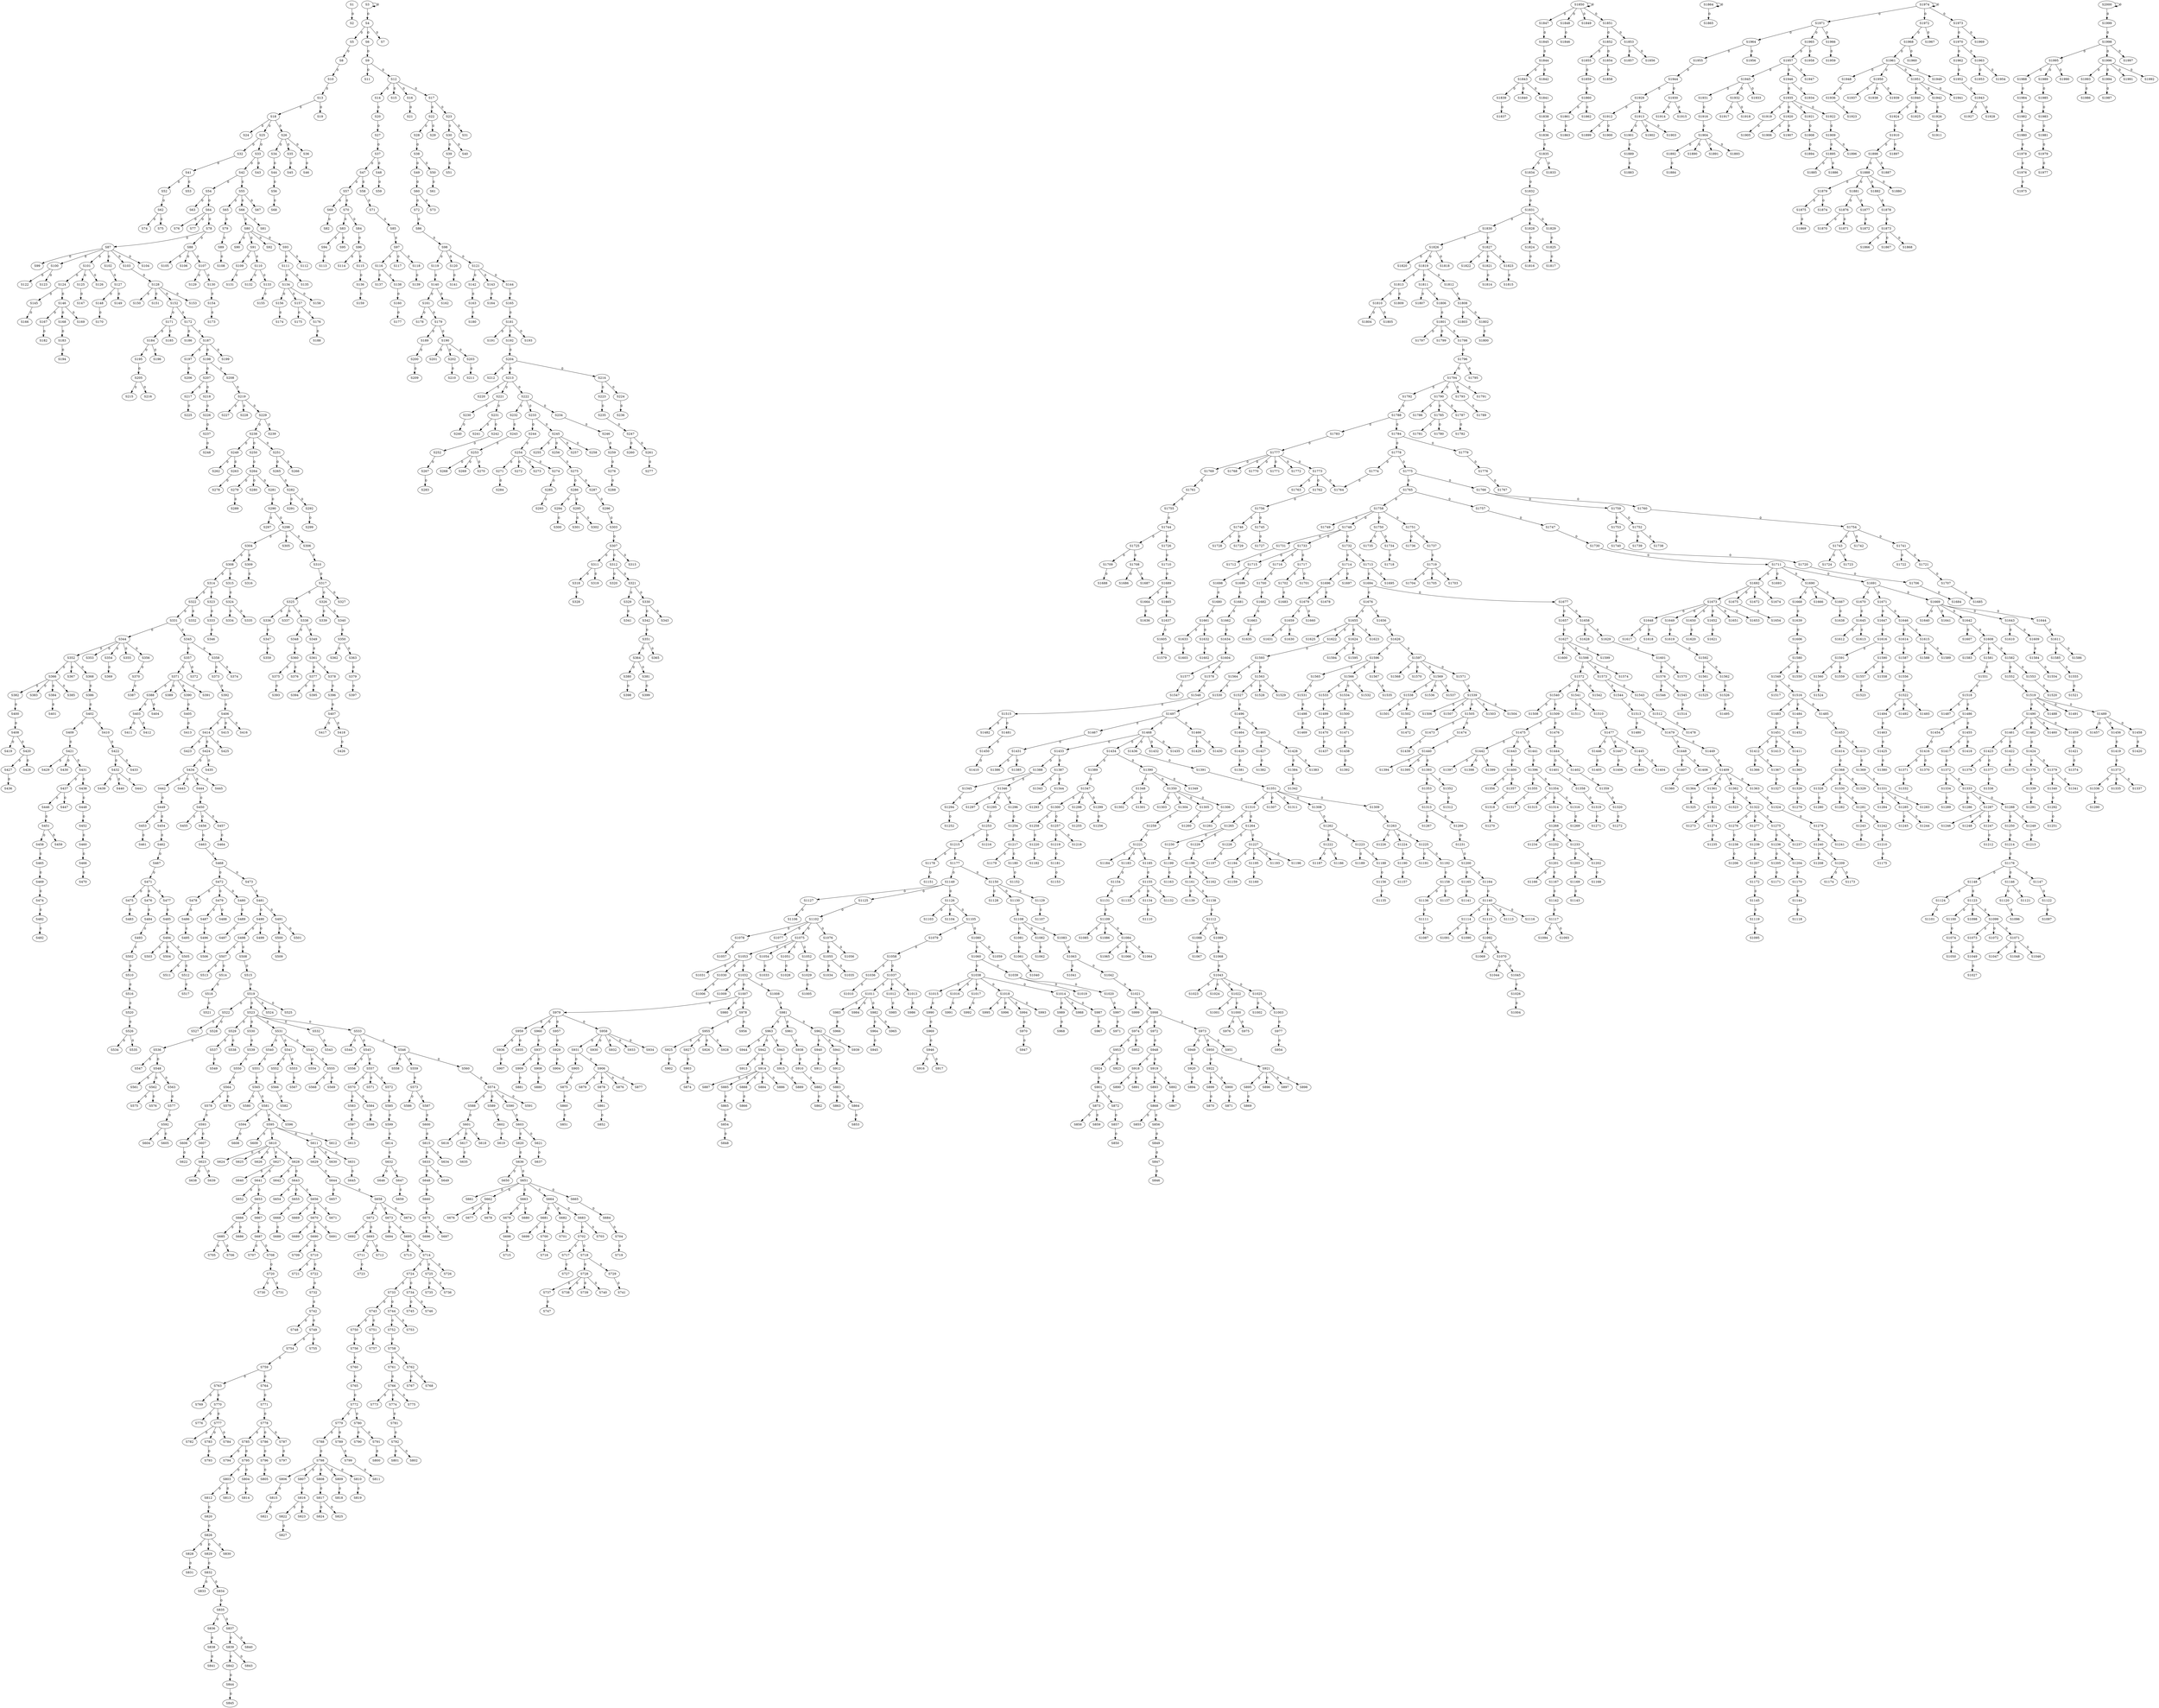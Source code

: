 strict digraph {
	S1 -> S2 [ label = 0 ];
	S3 -> S3 [ label = 0 ];
	S3 -> S4 [ label = 0 ];
	S4 -> S5 [ label = 0 ];
	S4 -> S6 [ label = 0 ];
	S4 -> S7 [ label = 0 ];
	S5 -> S8 [ label = 0 ];
	S6 -> S9 [ label = 0 ];
	S8 -> S10 [ label = 0 ];
	S9 -> S11 [ label = 0 ];
	S9 -> S12 [ label = 0 ];
	S10 -> S13 [ label = 0 ];
	S12 -> S14 [ label = 0 ];
	S12 -> S15 [ label = 0 ];
	S12 -> S16 [ label = 0 ];
	S12 -> S17 [ label = 0 ];
	S13 -> S18 [ label = 0 ];
	S13 -> S19 [ label = 0 ];
	S14 -> S20 [ label = 0 ];
	S16 -> S21 [ label = 0 ];
	S17 -> S22 [ label = 0 ];
	S17 -> S23 [ label = 0 ];
	S18 -> S24 [ label = 0 ];
	S18 -> S25 [ label = 0 ];
	S18 -> S26 [ label = 0 ];
	S20 -> S27 [ label = 0 ];
	S22 -> S28 [ label = 0 ];
	S22 -> S29 [ label = 0 ];
	S23 -> S30 [ label = 0 ];
	S23 -> S31 [ label = 0 ];
	S25 -> S32 [ label = 0 ];
	S25 -> S33 [ label = 0 ];
	S26 -> S34 [ label = 0 ];
	S26 -> S35 [ label = 0 ];
	S26 -> S36 [ label = 0 ];
	S27 -> S37 [ label = 0 ];
	S28 -> S38 [ label = 0 ];
	S30 -> S39 [ label = 0 ];
	S30 -> S40 [ label = 0 ];
	S32 -> S41 [ label = 0 ];
	S33 -> S42 [ label = 0 ];
	S33 -> S43 [ label = 0 ];
	S34 -> S44 [ label = 0 ];
	S35 -> S45 [ label = 0 ];
	S36 -> S46 [ label = 0 ];
	S37 -> S47 [ label = 0 ];
	S37 -> S48 [ label = 0 ];
	S38 -> S49 [ label = 0 ];
	S38 -> S50 [ label = 0 ];
	S39 -> S51 [ label = 0 ];
	S41 -> S52 [ label = 0 ];
	S41 -> S53 [ label = 0 ];
	S42 -> S54 [ label = 0 ];
	S42 -> S55 [ label = 0 ];
	S44 -> S56 [ label = 0 ];
	S47 -> S57 [ label = 0 ];
	S47 -> S58 [ label = 0 ];
	S48 -> S59 [ label = 0 ];
	S49 -> S60 [ label = 0 ];
	S50 -> S61 [ label = 0 ];
	S52 -> S62 [ label = 0 ];
	S54 -> S63 [ label = 0 ];
	S54 -> S64 [ label = 0 ];
	S55 -> S65 [ label = 0 ];
	S55 -> S66 [ label = 0 ];
	S55 -> S67 [ label = 0 ];
	S56 -> S68 [ label = 0 ];
	S57 -> S69 [ label = 0 ];
	S57 -> S70 [ label = 0 ];
	S58 -> S71 [ label = 0 ];
	S60 -> S72 [ label = 0 ];
	S60 -> S73 [ label = 0 ];
	S62 -> S74 [ label = 0 ];
	S62 -> S75 [ label = 0 ];
	S64 -> S76 [ label = 0 ];
	S64 -> S77 [ label = 0 ];
	S64 -> S78 [ label = 0 ];
	S65 -> S79 [ label = 0 ];
	S66 -> S80 [ label = 0 ];
	S66 -> S81 [ label = 0 ];
	S69 -> S82 [ label = 0 ];
	S70 -> S83 [ label = 0 ];
	S70 -> S84 [ label = 0 ];
	S71 -> S85 [ label = 0 ];
	S72 -> S86 [ label = 0 ];
	S78 -> S87 [ label = 0 ];
	S78 -> S88 [ label = 0 ];
	S79 -> S89 [ label = 0 ];
	S80 -> S90 [ label = 0 ];
	S80 -> S91 [ label = 0 ];
	S80 -> S92 [ label = 0 ];
	S80 -> S93 [ label = 0 ];
	S83 -> S94 [ label = 0 ];
	S83 -> S95 [ label = 0 ];
	S84 -> S96 [ label = 0 ];
	S85 -> S97 [ label = 0 ];
	S86 -> S98 [ label = 0 ];
	S87 -> S99 [ label = 0 ];
	S87 -> S100 [ label = 0 ];
	S87 -> S101 [ label = 0 ];
	S87 -> S102 [ label = 0 ];
	S87 -> S103 [ label = 0 ];
	S87 -> S104 [ label = 0 ];
	S88 -> S105 [ label = 0 ];
	S88 -> S106 [ label = 0 ];
	S88 -> S107 [ label = 0 ];
	S89 -> S108 [ label = 0 ];
	S91 -> S109 [ label = 0 ];
	S91 -> S110 [ label = 0 ];
	S93 -> S111 [ label = 0 ];
	S93 -> S112 [ label = 0 ];
	S94 -> S113 [ label = 0 ];
	S96 -> S114 [ label = 0 ];
	S96 -> S115 [ label = 0 ];
	S97 -> S116 [ label = 0 ];
	S97 -> S117 [ label = 0 ];
	S97 -> S118 [ label = 0 ];
	S98 -> S119 [ label = 0 ];
	S98 -> S120 [ label = 0 ];
	S98 -> S121 [ label = 0 ];
	S100 -> S122 [ label = 0 ];
	S100 -> S123 [ label = 0 ];
	S101 -> S124 [ label = 0 ];
	S101 -> S125 [ label = 0 ];
	S101 -> S126 [ label = 0 ];
	S102 -> S127 [ label = 0 ];
	S103 -> S128 [ label = 0 ];
	S107 -> S129 [ label = 0 ];
	S107 -> S130 [ label = 0 ];
	S109 -> S131 [ label = 0 ];
	S110 -> S132 [ label = 0 ];
	S110 -> S133 [ label = 0 ];
	S111 -> S134 [ label = 0 ];
	S111 -> S135 [ label = 0 ];
	S115 -> S136 [ label = 0 ];
	S116 -> S137 [ label = 0 ];
	S116 -> S138 [ label = 0 ];
	S118 -> S139 [ label = 0 ];
	S119 -> S140 [ label = 0 ];
	S120 -> S141 [ label = 0 ];
	S121 -> S142 [ label = 0 ];
	S121 -> S143 [ label = 0 ];
	S121 -> S144 [ label = 0 ];
	S124 -> S145 [ label = 0 ];
	S124 -> S146 [ label = 0 ];
	S125 -> S147 [ label = 0 ];
	S127 -> S148 [ label = 0 ];
	S127 -> S149 [ label = 0 ];
	S128 -> S150 [ label = 0 ];
	S128 -> S151 [ label = 0 ];
	S128 -> S152 [ label = 0 ];
	S128 -> S153 [ label = 0 ];
	S130 -> S154 [ label = 0 ];
	S133 -> S155 [ label = 0 ];
	S134 -> S156 [ label = 0 ];
	S134 -> S157 [ label = 0 ];
	S134 -> S158 [ label = 0 ];
	S136 -> S159 [ label = 0 ];
	S138 -> S160 [ label = 0 ];
	S140 -> S161 [ label = 0 ];
	S140 -> S162 [ label = 0 ];
	S142 -> S163 [ label = 0 ];
	S143 -> S164 [ label = 0 ];
	S144 -> S165 [ label = 0 ];
	S145 -> S166 [ label = 0 ];
	S146 -> S167 [ label = 0 ];
	S146 -> S168 [ label = 0 ];
	S146 -> S169 [ label = 0 ];
	S148 -> S170 [ label = 0 ];
	S152 -> S171 [ label = 0 ];
	S152 -> S172 [ label = 0 ];
	S154 -> S173 [ label = 0 ];
	S156 -> S174 [ label = 0 ];
	S157 -> S175 [ label = 0 ];
	S157 -> S176 [ label = 0 ];
	S160 -> S177 [ label = 0 ];
	S161 -> S178 [ label = 0 ];
	S161 -> S179 [ label = 0 ];
	S163 -> S180 [ label = 0 ];
	S165 -> S181 [ label = 0 ];
	S167 -> S182 [ label = 0 ];
	S168 -> S183 [ label = 0 ];
	S171 -> S184 [ label = 0 ];
	S171 -> S185 [ label = 0 ];
	S172 -> S186 [ label = 0 ];
	S172 -> S187 [ label = 0 ];
	S176 -> S188 [ label = 0 ];
	S179 -> S189 [ label = 0 ];
	S179 -> S190 [ label = 0 ];
	S181 -> S191 [ label = 0 ];
	S181 -> S192 [ label = 0 ];
	S181 -> S193 [ label = 0 ];
	S183 -> S194 [ label = 0 ];
	S184 -> S195 [ label = 0 ];
	S184 -> S196 [ label = 0 ];
	S187 -> S197 [ label = 0 ];
	S187 -> S198 [ label = 0 ];
	S187 -> S199 [ label = 0 ];
	S189 -> S200 [ label = 0 ];
	S190 -> S201 [ label = 0 ];
	S190 -> S202 [ label = 0 ];
	S190 -> S203 [ label = 0 ];
	S192 -> S204 [ label = 0 ];
	S195 -> S205 [ label = 0 ];
	S197 -> S206 [ label = 0 ];
	S198 -> S207 [ label = 0 ];
	S198 -> S208 [ label = 0 ];
	S200 -> S209 [ label = 0 ];
	S202 -> S210 [ label = 0 ];
	S203 -> S211 [ label = 0 ];
	S204 -> S212 [ label = 0 ];
	S204 -> S213 [ label = 0 ];
	S204 -> S214 [ label = 0 ];
	S205 -> S215 [ label = 0 ];
	S205 -> S216 [ label = 0 ];
	S207 -> S217 [ label = 0 ];
	S207 -> S218 [ label = 0 ];
	S208 -> S219 [ label = 0 ];
	S213 -> S220 [ label = 0 ];
	S213 -> S221 [ label = 0 ];
	S213 -> S222 [ label = 0 ];
	S214 -> S223 [ label = 0 ];
	S214 -> S224 [ label = 0 ];
	S217 -> S225 [ label = 0 ];
	S218 -> S226 [ label = 0 ];
	S219 -> S227 [ label = 0 ];
	S219 -> S228 [ label = 0 ];
	S219 -> S229 [ label = 0 ];
	S221 -> S230 [ label = 0 ];
	S221 -> S231 [ label = 0 ];
	S222 -> S232 [ label = 0 ];
	S222 -> S233 [ label = 0 ];
	S222 -> S234 [ label = 0 ];
	S223 -> S235 [ label = 0 ];
	S224 -> S236 [ label = 0 ];
	S226 -> S237 [ label = 0 ];
	S229 -> S238 [ label = 0 ];
	S229 -> S239 [ label = 0 ];
	S230 -> S240 [ label = 0 ];
	S231 -> S241 [ label = 0 ];
	S231 -> S242 [ label = 0 ];
	S232 -> S243 [ label = 0 ];
	S233 -> S244 [ label = 0 ];
	S233 -> S245 [ label = 0 ];
	S234 -> S246 [ label = 0 ];
	S235 -> S247 [ label = 0 ];
	S237 -> S248 [ label = 0 ];
	S238 -> S249 [ label = 0 ];
	S238 -> S250 [ label = 0 ];
	S238 -> S251 [ label = 0 ];
	S242 -> S252 [ label = 0 ];
	S243 -> S253 [ label = 0 ];
	S244 -> S254 [ label = 0 ];
	S245 -> S255 [ label = 0 ];
	S245 -> S256 [ label = 0 ];
	S245 -> S257 [ label = 0 ];
	S245 -> S258 [ label = 0 ];
	S246 -> S259 [ label = 0 ];
	S247 -> S260 [ label = 0 ];
	S247 -> S261 [ label = 0 ];
	S249 -> S262 [ label = 0 ];
	S249 -> S263 [ label = 0 ];
	S250 -> S264 [ label = 0 ];
	S251 -> S265 [ label = 0 ];
	S251 -> S266 [ label = 0 ];
	S252 -> S267 [ label = 0 ];
	S253 -> S268 [ label = 0 ];
	S253 -> S269 [ label = 0 ];
	S253 -> S270 [ label = 0 ];
	S254 -> S271 [ label = 0 ];
	S254 -> S272 [ label = 0 ];
	S254 -> S273 [ label = 0 ];
	S254 -> S274 [ label = 0 ];
	S256 -> S275 [ label = 0 ];
	S259 -> S276 [ label = 0 ];
	S261 -> S277 [ label = 0 ];
	S263 -> S278 [ label = 0 ];
	S264 -> S279 [ label = 0 ];
	S264 -> S280 [ label = 0 ];
	S264 -> S281 [ label = 0 ];
	S265 -> S282 [ label = 0 ];
	S267 -> S283 [ label = 0 ];
	S271 -> S284 [ label = 0 ];
	S274 -> S285 [ label = 0 ];
	S275 -> S286 [ label = 0 ];
	S275 -> S287 [ label = 0 ];
	S276 -> S288 [ label = 0 ];
	S279 -> S289 [ label = 0 ];
	S281 -> S290 [ label = 0 ];
	S282 -> S291 [ label = 0 ];
	S282 -> S292 [ label = 0 ];
	S285 -> S293 [ label = 0 ];
	S286 -> S294 [ label = 0 ];
	S286 -> S295 [ label = 0 ];
	S287 -> S296 [ label = 0 ];
	S290 -> S297 [ label = 0 ];
	S290 -> S298 [ label = 0 ];
	S292 -> S299 [ label = 0 ];
	S294 -> S300 [ label = 0 ];
	S295 -> S301 [ label = 0 ];
	S295 -> S302 [ label = 0 ];
	S296 -> S303 [ label = 0 ];
	S298 -> S304 [ label = 0 ];
	S298 -> S305 [ label = 0 ];
	S298 -> S306 [ label = 0 ];
	S303 -> S307 [ label = 0 ];
	S304 -> S308 [ label = 0 ];
	S304 -> S309 [ label = 0 ];
	S306 -> S310 [ label = 0 ];
	S307 -> S311 [ label = 0 ];
	S307 -> S312 [ label = 0 ];
	S307 -> S313 [ label = 0 ];
	S308 -> S314 [ label = 0 ];
	S308 -> S315 [ label = 0 ];
	S309 -> S316 [ label = 0 ];
	S310 -> S317 [ label = 0 ];
	S311 -> S318 [ label = 0 ];
	S311 -> S319 [ label = 0 ];
	S312 -> S320 [ label = 0 ];
	S312 -> S321 [ label = 0 ];
	S314 -> S322 [ label = 0 ];
	S314 -> S323 [ label = 0 ];
	S315 -> S324 [ label = 0 ];
	S317 -> S325 [ label = 0 ];
	S317 -> S326 [ label = 0 ];
	S317 -> S327 [ label = 0 ];
	S318 -> S328 [ label = 0 ];
	S321 -> S329 [ label = 0 ];
	S321 -> S330 [ label = 0 ];
	S322 -> S331 [ label = 0 ];
	S322 -> S332 [ label = 0 ];
	S323 -> S333 [ label = 0 ];
	S324 -> S334 [ label = 0 ];
	S324 -> S335 [ label = 0 ];
	S325 -> S336 [ label = 0 ];
	S325 -> S337 [ label = 0 ];
	S325 -> S338 [ label = 0 ];
	S326 -> S339 [ label = 0 ];
	S326 -> S340 [ label = 0 ];
	S329 -> S341 [ label = 0 ];
	S330 -> S342 [ label = 0 ];
	S330 -> S343 [ label = 0 ];
	S331 -> S344 [ label = 0 ];
	S331 -> S345 [ label = 0 ];
	S333 -> S346 [ label = 0 ];
	S336 -> S347 [ label = 0 ];
	S338 -> S348 [ label = 0 ];
	S338 -> S349 [ label = 0 ];
	S340 -> S350 [ label = 0 ];
	S342 -> S351 [ label = 0 ];
	S344 -> S352 [ label = 0 ];
	S344 -> S353 [ label = 0 ];
	S344 -> S354 [ label = 0 ];
	S344 -> S355 [ label = 0 ];
	S344 -> S356 [ label = 0 ];
	S345 -> S357 [ label = 0 ];
	S345 -> S358 [ label = 0 ];
	S347 -> S359 [ label = 0 ];
	S348 -> S360 [ label = 0 ];
	S349 -> S361 [ label = 0 ];
	S350 -> S362 [ label = 0 ];
	S350 -> S363 [ label = 0 ];
	S351 -> S364 [ label = 0 ];
	S351 -> S365 [ label = 0 ];
	S352 -> S366 [ label = 0 ];
	S352 -> S367 [ label = 0 ];
	S352 -> S368 [ label = 0 ];
	S354 -> S369 [ label = 0 ];
	S356 -> S370 [ label = 0 ];
	S357 -> S371 [ label = 0 ];
	S357 -> S372 [ label = 0 ];
	S358 -> S373 [ label = 0 ];
	S358 -> S374 [ label = 0 ];
	S360 -> S375 [ label = 0 ];
	S360 -> S376 [ label = 0 ];
	S361 -> S377 [ label = 0 ];
	S361 -> S378 [ label = 0 ];
	S363 -> S379 [ label = 0 ];
	S364 -> S380 [ label = 0 ];
	S364 -> S381 [ label = 0 ];
	S366 -> S382 [ label = 0 ];
	S366 -> S383 [ label = 0 ];
	S366 -> S384 [ label = 0 ];
	S366 -> S385 [ label = 0 ];
	S368 -> S386 [ label = 0 ];
	S370 -> S387 [ label = 0 ];
	S371 -> S388 [ label = 0 ];
	S371 -> S389 [ label = 0 ];
	S371 -> S390 [ label = 0 ];
	S371 -> S391 [ label = 0 ];
	S373 -> S392 [ label = 0 ];
	S375 -> S393 [ label = 0 ];
	S377 -> S394 [ label = 0 ];
	S377 -> S395 [ label = 0 ];
	S378 -> S396 [ label = 0 ];
	S379 -> S397 [ label = 0 ];
	S380 -> S398 [ label = 0 ];
	S381 -> S399 [ label = 0 ];
	S382 -> S400 [ label = 0 ];
	S384 -> S401 [ label = 0 ];
	S386 -> S402 [ label = 0 ];
	S388 -> S403 [ label = 0 ];
	S388 -> S404 [ label = 0 ];
	S390 -> S405 [ label = 0 ];
	S392 -> S406 [ label = 0 ];
	S396 -> S407 [ label = 0 ];
	S400 -> S408 [ label = 0 ];
	S402 -> S409 [ label = 0 ];
	S402 -> S410 [ label = 0 ];
	S403 -> S411 [ label = 0 ];
	S403 -> S412 [ label = 0 ];
	S405 -> S413 [ label = 0 ];
	S406 -> S414 [ label = 0 ];
	S406 -> S415 [ label = 0 ];
	S406 -> S416 [ label = 0 ];
	S407 -> S417 [ label = 0 ];
	S407 -> S418 [ label = 0 ];
	S408 -> S419 [ label = 0 ];
	S408 -> S420 [ label = 0 ];
	S409 -> S421 [ label = 0 ];
	S410 -> S422 [ label = 0 ];
	S414 -> S423 [ label = 0 ];
	S414 -> S424 [ label = 0 ];
	S414 -> S425 [ label = 0 ];
	S418 -> S426 [ label = 0 ];
	S420 -> S427 [ label = 0 ];
	S420 -> S428 [ label = 0 ];
	S421 -> S429 [ label = 0 ];
	S421 -> S430 [ label = 0 ];
	S421 -> S431 [ label = 0 ];
	S422 -> S432 [ label = 0 ];
	S422 -> S433 [ label = 0 ];
	S424 -> S434 [ label = 0 ];
	S424 -> S435 [ label = 0 ];
	S427 -> S436 [ label = 0 ];
	S431 -> S437 [ label = 0 ];
	S431 -> S438 [ label = 0 ];
	S432 -> S439 [ label = 0 ];
	S432 -> S440 [ label = 0 ];
	S432 -> S441 [ label = 0 ];
	S434 -> S442 [ label = 0 ];
	S434 -> S443 [ label = 0 ];
	S434 -> S444 [ label = 0 ];
	S434 -> S445 [ label = 0 ];
	S437 -> S446 [ label = 0 ];
	S437 -> S447 [ label = 0 ];
	S438 -> S448 [ label = 0 ];
	S442 -> S449 [ label = 0 ];
	S444 -> S450 [ label = 0 ];
	S446 -> S451 [ label = 0 ];
	S448 -> S452 [ label = 0 ];
	S449 -> S453 [ label = 0 ];
	S449 -> S454 [ label = 0 ];
	S450 -> S455 [ label = 0 ];
	S450 -> S456 [ label = 0 ];
	S450 -> S457 [ label = 0 ];
	S451 -> S458 [ label = 0 ];
	S451 -> S459 [ label = 0 ];
	S452 -> S460 [ label = 0 ];
	S453 -> S461 [ label = 0 ];
	S454 -> S462 [ label = 0 ];
	S456 -> S463 [ label = 0 ];
	S457 -> S464 [ label = 0 ];
	S458 -> S465 [ label = 0 ];
	S460 -> S466 [ label = 0 ];
	S462 -> S467 [ label = 0 ];
	S463 -> S468 [ label = 0 ];
	S465 -> S469 [ label = 0 ];
	S466 -> S470 [ label = 0 ];
	S467 -> S471 [ label = 0 ];
	S468 -> S472 [ label = 0 ];
	S468 -> S473 [ label = 0 ];
	S469 -> S474 [ label = 0 ];
	S471 -> S475 [ label = 0 ];
	S471 -> S476 [ label = 0 ];
	S471 -> S477 [ label = 0 ];
	S472 -> S478 [ label = 0 ];
	S472 -> S479 [ label = 0 ];
	S472 -> S480 [ label = 0 ];
	S473 -> S481 [ label = 0 ];
	S474 -> S482 [ label = 0 ];
	S475 -> S483 [ label = 0 ];
	S476 -> S484 [ label = 0 ];
	S477 -> S485 [ label = 0 ];
	S478 -> S486 [ label = 0 ];
	S479 -> S487 [ label = 0 ];
	S479 -> S488 [ label = 0 ];
	S480 -> S489 [ label = 0 ];
	S481 -> S490 [ label = 0 ];
	S481 -> S491 [ label = 0 ];
	S482 -> S492 [ label = 0 ];
	S484 -> S493 [ label = 0 ];
	S485 -> S494 [ label = 0 ];
	S486 -> S495 [ label = 0 ];
	S487 -> S496 [ label = 0 ];
	S489 -> S497 [ label = 0 ];
	S490 -> S498 [ label = 0 ];
	S490 -> S499 [ label = 0 ];
	S491 -> S500 [ label = 0 ];
	S491 -> S501 [ label = 0 ];
	S493 -> S502 [ label = 0 ];
	S494 -> S503 [ label = 0 ];
	S494 -> S504 [ label = 0 ];
	S494 -> S505 [ label = 0 ];
	S496 -> S506 [ label = 0 ];
	S498 -> S507 [ label = 0 ];
	S498 -> S508 [ label = 0 ];
	S500 -> S509 [ label = 0 ];
	S502 -> S510 [ label = 0 ];
	S505 -> S511 [ label = 0 ];
	S505 -> S512 [ label = 0 ];
	S507 -> S513 [ label = 0 ];
	S507 -> S514 [ label = 0 ];
	S508 -> S515 [ label = 0 ];
	S510 -> S516 [ label = 0 ];
	S512 -> S517 [ label = 0 ];
	S514 -> S518 [ label = 0 ];
	S515 -> S519 [ label = 0 ];
	S516 -> S520 [ label = 0 ];
	S518 -> S521 [ label = 0 ];
	S519 -> S522 [ label = 0 ];
	S519 -> S523 [ label = 0 ];
	S519 -> S524 [ label = 0 ];
	S519 -> S525 [ label = 0 ];
	S520 -> S526 [ label = 0 ];
	S522 -> S527 [ label = 0 ];
	S522 -> S528 [ label = 0 ];
	S523 -> S529 [ label = 0 ];
	S523 -> S530 [ label = 0 ];
	S523 -> S531 [ label = 0 ];
	S523 -> S532 [ label = 0 ];
	S523 -> S533 [ label = 0 ];
	S526 -> S534 [ label = 0 ];
	S526 -> S535 [ label = 0 ];
	S528 -> S536 [ label = 0 ];
	S529 -> S537 [ label = 0 ];
	S529 -> S538 [ label = 0 ];
	S530 -> S539 [ label = 0 ];
	S531 -> S540 [ label = 0 ];
	S531 -> S541 [ label = 0 ];
	S531 -> S542 [ label = 0 ];
	S532 -> S543 [ label = 0 ];
	S533 -> S544 [ label = 0 ];
	S533 -> S545 [ label = 0 ];
	S533 -> S546 [ label = 0 ];
	S536 -> S547 [ label = 0 ];
	S536 -> S548 [ label = 0 ];
	S537 -> S549 [ label = 0 ];
	S539 -> S550 [ label = 0 ];
	S540 -> S551 [ label = 0 ];
	S541 -> S552 [ label = 0 ];
	S541 -> S553 [ label = 0 ];
	S542 -> S554 [ label = 0 ];
	S542 -> S555 [ label = 0 ];
	S545 -> S556 [ label = 0 ];
	S545 -> S557 [ label = 0 ];
	S546 -> S558 [ label = 0 ];
	S546 -> S559 [ label = 0 ];
	S546 -> S560 [ label = 0 ];
	S548 -> S561 [ label = 0 ];
	S548 -> S562 [ label = 0 ];
	S548 -> S563 [ label = 0 ];
	S550 -> S564 [ label = 0 ];
	S551 -> S565 [ label = 0 ];
	S552 -> S566 [ label = 0 ];
	S553 -> S567 [ label = 0 ];
	S555 -> S568 [ label = 0 ];
	S555 -> S569 [ label = 0 ];
	S557 -> S570 [ label = 0 ];
	S557 -> S571 [ label = 0 ];
	S557 -> S572 [ label = 0 ];
	S559 -> S573 [ label = 0 ];
	S560 -> S574 [ label = 0 ];
	S562 -> S575 [ label = 0 ];
	S562 -> S576 [ label = 0 ];
	S563 -> S577 [ label = 0 ];
	S564 -> S578 [ label = 0 ];
	S564 -> S579 [ label = 0 ];
	S565 -> S580 [ label = 0 ];
	S565 -> S581 [ label = 0 ];
	S566 -> S582 [ label = 0 ];
	S570 -> S583 [ label = 0 ];
	S570 -> S584 [ label = 0 ];
	S572 -> S585 [ label = 0 ];
	S573 -> S586 [ label = 0 ];
	S573 -> S587 [ label = 0 ];
	S574 -> S588 [ label = 0 ];
	S574 -> S589 [ label = 0 ];
	S574 -> S590 [ label = 0 ];
	S574 -> S591 [ label = 0 ];
	S577 -> S592 [ label = 0 ];
	S578 -> S593 [ label = 0 ];
	S581 -> S594 [ label = 0 ];
	S581 -> S595 [ label = 0 ];
	S581 -> S596 [ label = 0 ];
	S583 -> S597 [ label = 0 ];
	S584 -> S598 [ label = 0 ];
	S585 -> S599 [ label = 0 ];
	S587 -> S600 [ label = 0 ];
	S588 -> S601 [ label = 0 ];
	S589 -> S602 [ label = 0 ];
	S590 -> S603 [ label = 0 ];
	S592 -> S604 [ label = 0 ];
	S592 -> S605 [ label = 0 ];
	S593 -> S606 [ label = 0 ];
	S593 -> S607 [ label = 0 ];
	S594 -> S608 [ label = 0 ];
	S595 -> S609 [ label = 0 ];
	S595 -> S610 [ label = 0 ];
	S595 -> S611 [ label = 0 ];
	S595 -> S612 [ label = 0 ];
	S597 -> S613 [ label = 0 ];
	S599 -> S614 [ label = 0 ];
	S600 -> S615 [ label = 0 ];
	S601 -> S616 [ label = 0 ];
	S601 -> S617 [ label = 0 ];
	S601 -> S618 [ label = 0 ];
	S602 -> S619 [ label = 0 ];
	S603 -> S620 [ label = 0 ];
	S603 -> S621 [ label = 0 ];
	S606 -> S622 [ label = 0 ];
	S607 -> S623 [ label = 0 ];
	S610 -> S624 [ label = 0 ];
	S610 -> S625 [ label = 0 ];
	S610 -> S626 [ label = 0 ];
	S610 -> S627 [ label = 0 ];
	S610 -> S628 [ label = 0 ];
	S611 -> S629 [ label = 0 ];
	S611 -> S630 [ label = 0 ];
	S611 -> S631 [ label = 0 ];
	S614 -> S632 [ label = 0 ];
	S615 -> S633 [ label = 0 ];
	S615 -> S634 [ label = 0 ];
	S617 -> S635 [ label = 0 ];
	S620 -> S636 [ label = 0 ];
	S621 -> S637 [ label = 0 ];
	S623 -> S638 [ label = 0 ];
	S623 -> S639 [ label = 0 ];
	S627 -> S640 [ label = 0 ];
	S627 -> S641 [ label = 0 ];
	S628 -> S642 [ label = 0 ];
	S628 -> S643 [ label = 0 ];
	S629 -> S644 [ label = 0 ];
	S631 -> S645 [ label = 0 ];
	S632 -> S646 [ label = 0 ];
	S632 -> S647 [ label = 0 ];
	S633 -> S648 [ label = 0 ];
	S633 -> S649 [ label = 0 ];
	S636 -> S650 [ label = 0 ];
	S636 -> S651 [ label = 0 ];
	S641 -> S652 [ label = 0 ];
	S641 -> S653 [ label = 0 ];
	S643 -> S654 [ label = 0 ];
	S643 -> S655 [ label = 0 ];
	S643 -> S656 [ label = 0 ];
	S644 -> S657 [ label = 0 ];
	S644 -> S658 [ label = 0 ];
	S647 -> S659 [ label = 0 ];
	S648 -> S660 [ label = 0 ];
	S651 -> S661 [ label = 0 ];
	S651 -> S662 [ label = 0 ];
	S651 -> S663 [ label = 0 ];
	S651 -> S664 [ label = 0 ];
	S651 -> S665 [ label = 0 ];
	S653 -> S666 [ label = 0 ];
	S653 -> S667 [ label = 0 ];
	S655 -> S668 [ label = 0 ];
	S656 -> S669 [ label = 0 ];
	S656 -> S670 [ label = 0 ];
	S656 -> S671 [ label = 0 ];
	S658 -> S672 [ label = 0 ];
	S658 -> S673 [ label = 0 ];
	S658 -> S674 [ label = 0 ];
	S660 -> S675 [ label = 0 ];
	S662 -> S676 [ label = 0 ];
	S662 -> S677 [ label = 0 ];
	S662 -> S678 [ label = 0 ];
	S663 -> S679 [ label = 0 ];
	S663 -> S680 [ label = 0 ];
	S664 -> S681 [ label = 0 ];
	S664 -> S682 [ label = 0 ];
	S664 -> S683 [ label = 0 ];
	S665 -> S684 [ label = 0 ];
	S666 -> S685 [ label = 0 ];
	S666 -> S686 [ label = 0 ];
	S667 -> S687 [ label = 0 ];
	S668 -> S688 [ label = 0 ];
	S670 -> S689 [ label = 0 ];
	S670 -> S690 [ label = 0 ];
	S670 -> S691 [ label = 0 ];
	S672 -> S692 [ label = 0 ];
	S672 -> S693 [ label = 0 ];
	S673 -> S694 [ label = 0 ];
	S673 -> S695 [ label = 0 ];
	S675 -> S696 [ label = 0 ];
	S675 -> S697 [ label = 0 ];
	S679 -> S698 [ label = 0 ];
	S681 -> S699 [ label = 0 ];
	S681 -> S700 [ label = 0 ];
	S682 -> S701 [ label = 0 ];
	S683 -> S702 [ label = 0 ];
	S683 -> S703 [ label = 0 ];
	S684 -> S704 [ label = 0 ];
	S685 -> S705 [ label = 0 ];
	S685 -> S706 [ label = 0 ];
	S687 -> S707 [ label = 0 ];
	S687 -> S708 [ label = 0 ];
	S690 -> S709 [ label = 0 ];
	S690 -> S710 [ label = 0 ];
	S693 -> S711 [ label = 0 ];
	S693 -> S712 [ label = 0 ];
	S695 -> S713 [ label = 0 ];
	S695 -> S714 [ label = 0 ];
	S698 -> S715 [ label = 0 ];
	S700 -> S716 [ label = 0 ];
	S702 -> S717 [ label = 0 ];
	S702 -> S718 [ label = 0 ];
	S704 -> S719 [ label = 0 ];
	S708 -> S720 [ label = 0 ];
	S710 -> S721 [ label = 0 ];
	S710 -> S722 [ label = 0 ];
	S711 -> S723 [ label = 0 ];
	S714 -> S724 [ label = 0 ];
	S714 -> S725 [ label = 0 ];
	S714 -> S726 [ label = 0 ];
	S717 -> S727 [ label = 0 ];
	S718 -> S728 [ label = 0 ];
	S718 -> S729 [ label = 0 ];
	S720 -> S730 [ label = 0 ];
	S720 -> S731 [ label = 0 ];
	S722 -> S732 [ label = 0 ];
	S724 -> S733 [ label = 0 ];
	S724 -> S734 [ label = 0 ];
	S725 -> S735 [ label = 0 ];
	S725 -> S736 [ label = 0 ];
	S728 -> S737 [ label = 0 ];
	S728 -> S738 [ label = 0 ];
	S728 -> S739 [ label = 0 ];
	S728 -> S740 [ label = 0 ];
	S729 -> S741 [ label = 0 ];
	S732 -> S742 [ label = 0 ];
	S733 -> S743 [ label = 0 ];
	S733 -> S744 [ label = 0 ];
	S734 -> S745 [ label = 0 ];
	S734 -> S746 [ label = 0 ];
	S737 -> S747 [ label = 0 ];
	S742 -> S748 [ label = 0 ];
	S742 -> S749 [ label = 0 ];
	S743 -> S750 [ label = 0 ];
	S743 -> S751 [ label = 0 ];
	S744 -> S752 [ label = 0 ];
	S744 -> S753 [ label = 0 ];
	S749 -> S754 [ label = 0 ];
	S749 -> S755 [ label = 0 ];
	S750 -> S756 [ label = 0 ];
	S751 -> S757 [ label = 0 ];
	S752 -> S758 [ label = 0 ];
	S754 -> S759 [ label = 0 ];
	S756 -> S760 [ label = 0 ];
	S758 -> S761 [ label = 0 ];
	S758 -> S762 [ label = 0 ];
	S759 -> S763 [ label = 0 ];
	S759 -> S764 [ label = 0 ];
	S760 -> S765 [ label = 0 ];
	S761 -> S766 [ label = 0 ];
	S762 -> S767 [ label = 0 ];
	S762 -> S768 [ label = 0 ];
	S763 -> S769 [ label = 0 ];
	S763 -> S770 [ label = 0 ];
	S764 -> S771 [ label = 0 ];
	S765 -> S772 [ label = 0 ];
	S766 -> S773 [ label = 0 ];
	S766 -> S774 [ label = 0 ];
	S766 -> S775 [ label = 0 ];
	S770 -> S776 [ label = 0 ];
	S770 -> S777 [ label = 0 ];
	S771 -> S778 [ label = 0 ];
	S772 -> S779 [ label = 0 ];
	S772 -> S780 [ label = 0 ];
	S774 -> S781 [ label = 0 ];
	S777 -> S782 [ label = 0 ];
	S777 -> S783 [ label = 0 ];
	S777 -> S784 [ label = 0 ];
	S778 -> S785 [ label = 0 ];
	S778 -> S786 [ label = 0 ];
	S778 -> S787 [ label = 0 ];
	S779 -> S788 [ label = 0 ];
	S779 -> S789 [ label = 0 ];
	S780 -> S790 [ label = 0 ];
	S780 -> S791 [ label = 0 ];
	S781 -> S792 [ label = 0 ];
	S783 -> S793 [ label = 0 ];
	S785 -> S794 [ label = 0 ];
	S785 -> S795 [ label = 0 ];
	S786 -> S796 [ label = 0 ];
	S787 -> S797 [ label = 0 ];
	S788 -> S798 [ label = 0 ];
	S789 -> S799 [ label = 0 ];
	S791 -> S800 [ label = 0 ];
	S792 -> S801 [ label = 0 ];
	S792 -> S802 [ label = 0 ];
	S795 -> S803 [ label = 0 ];
	S795 -> S804 [ label = 0 ];
	S796 -> S805 [ label = 0 ];
	S798 -> S806 [ label = 0 ];
	S798 -> S807 [ label = 0 ];
	S798 -> S808 [ label = 0 ];
	S798 -> S809 [ label = 0 ];
	S798 -> S810 [ label = 0 ];
	S799 -> S811 [ label = 0 ];
	S803 -> S812 [ label = 0 ];
	S803 -> S813 [ label = 0 ];
	S804 -> S814 [ label = 0 ];
	S806 -> S815 [ label = 0 ];
	S807 -> S816 [ label = 0 ];
	S808 -> S817 [ label = 0 ];
	S809 -> S818 [ label = 0 ];
	S810 -> S819 [ label = 0 ];
	S812 -> S820 [ label = 0 ];
	S815 -> S821 [ label = 0 ];
	S816 -> S822 [ label = 0 ];
	S816 -> S823 [ label = 0 ];
	S817 -> S824 [ label = 0 ];
	S817 -> S825 [ label = 0 ];
	S820 -> S826 [ label = 0 ];
	S822 -> S827 [ label = 0 ];
	S826 -> S828 [ label = 0 ];
	S826 -> S829 [ label = 0 ];
	S826 -> S830 [ label = 0 ];
	S828 -> S831 [ label = 0 ];
	S829 -> S832 [ label = 0 ];
	S832 -> S833 [ label = 0 ];
	S832 -> S834 [ label = 0 ];
	S834 -> S835 [ label = 0 ];
	S835 -> S836 [ label = 0 ];
	S835 -> S837 [ label = 0 ];
	S836 -> S838 [ label = 0 ];
	S837 -> S839 [ label = 0 ];
	S837 -> S840 [ label = 0 ];
	S838 -> S841 [ label = 0 ];
	S839 -> S842 [ label = 0 ];
	S839 -> S843 [ label = 0 ];
	S842 -> S844 [ label = 0 ];
	S844 -> S845 [ label = 0 ];
	S847 -> S846 [ label = 0 ];
	S849 -> S847 [ label = 0 ];
	S854 -> S848 [ label = 0 ];
	S856 -> S849 [ label = 0 ];
	S857 -> S850 [ label = 0 ];
	S860 -> S851 [ label = 0 ];
	S861 -> S852 [ label = 0 ];
	S864 -> S853 [ label = 0 ];
	S865 -> S854 [ label = 0 ];
	S868 -> S855 [ label = 0 ];
	S868 -> S856 [ label = 0 ];
	S872 -> S857 [ label = 0 ];
	S873 -> S858 [ label = 0 ];
	S873 -> S859 [ label = 0 ];
	S875 -> S860 [ label = 0 ];
	S878 -> S861 [ label = 0 ];
	S882 -> S862 [ label = 0 ];
	S883 -> S863 [ label = 0 ];
	S883 -> S864 [ label = 0 ];
	S885 -> S865 [ label = 0 ];
	S888 -> S866 [ label = 0 ];
	S892 -> S867 [ label = 0 ];
	S893 -> S868 [ label = 0 ];
	S895 -> S869 [ label = 0 ];
	S899 -> S870 [ label = 0 ];
	S900 -> S871 [ label = 0 ];
	S901 -> S872 [ label = 0 ];
	S901 -> S873 [ label = 0 ];
	S903 -> S874 [ label = 0 ];
	S905 -> S875 [ label = 0 ];
	S906 -> S876 [ label = 0 ];
	S906 -> S877 [ label = 0 ];
	S906 -> S878 [ label = 0 ];
	S906 -> S879 [ label = 0 ];
	S908 -> S880 [ label = 0 ];
	S909 -> S881 [ label = 0 ];
	S910 -> S882 [ label = 0 ];
	S912 -> S883 [ label = 0 ];
	S914 -> S884 [ label = 0 ];
	S914 -> S885 [ label = 0 ];
	S914 -> S886 [ label = 0 ];
	S914 -> S887 [ label = 0 ];
	S914 -> S888 [ label = 0 ];
	S915 -> S889 [ label = 0 ];
	S918 -> S890 [ label = 0 ];
	S918 -> S891 [ label = 0 ];
	S919 -> S892 [ label = 0 ];
	S919 -> S893 [ label = 0 ];
	S920 -> S894 [ label = 0 ];
	S921 -> S895 [ label = 0 ];
	S921 -> S896 [ label = 0 ];
	S921 -> S897 [ label = 0 ];
	S921 -> S898 [ label = 0 ];
	S922 -> S899 [ label = 0 ];
	S922 -> S900 [ label = 0 ];
	S924 -> S901 [ label = 0 ];
	S925 -> S902 [ label = 0 ];
	S927 -> S903 [ label = 0 ];
	S929 -> S904 [ label = 0 ];
	S931 -> S905 [ label = 0 ];
	S931 -> S906 [ label = 0 ];
	S936 -> S907 [ label = 0 ];
	S937 -> S908 [ label = 0 ];
	S937 -> S909 [ label = 0 ];
	S938 -> S910 [ label = 0 ];
	S940 -> S911 [ label = 0 ];
	S941 -> S912 [ label = 0 ];
	S942 -> S913 [ label = 0 ];
	S942 -> S914 [ label = 0 ];
	S943 -> S915 [ label = 0 ];
	S946 -> S916 [ label = 0 ];
	S946 -> S917 [ label = 0 ];
	S948 -> S918 [ label = 0 ];
	S948 -> S919 [ label = 0 ];
	S949 -> S920 [ label = 0 ];
	S950 -> S921 [ label = 0 ];
	S950 -> S922 [ label = 0 ];
	S953 -> S923 [ label = 0 ];
	S953 -> S924 [ label = 0 ];
	S955 -> S925 [ label = 0 ];
	S955 -> S926 [ label = 0 ];
	S955 -> S927 [ label = 0 ];
	S955 -> S928 [ label = 0 ];
	S957 -> S929 [ label = 0 ];
	S958 -> S930 [ label = 0 ];
	S958 -> S931 [ label = 0 ];
	S958 -> S932 [ label = 0 ];
	S958 -> S933 [ label = 0 ];
	S958 -> S934 [ label = 0 ];
	S959 -> S935 [ label = 0 ];
	S959 -> S936 [ label = 0 ];
	S960 -> S937 [ label = 0 ];
	S961 -> S938 [ label = 0 ];
	S962 -> S939 [ label = 0 ];
	S962 -> S940 [ label = 0 ];
	S962 -> S941 [ label = 0 ];
	S963 -> S942 [ label = 0 ];
	S963 -> S943 [ label = 0 ];
	S963 -> S944 [ label = 0 ];
	S964 -> S945 [ label = 0 ];
	S969 -> S946 [ label = 0 ];
	S970 -> S947 [ label = 0 ];
	S972 -> S948 [ label = 0 ];
	S973 -> S949 [ label = 0 ];
	S973 -> S950 [ label = 0 ];
	S973 -> S951 [ label = 0 ];
	S974 -> S952 [ label = 0 ];
	S974 -> S953 [ label = 0 ];
	S977 -> S954 [ label = 0 ];
	S978 -> S955 [ label = 0 ];
	S978 -> S956 [ label = 0 ];
	S979 -> S957 [ label = 0 ];
	S979 -> S958 [ label = 0 ];
	S979 -> S959 [ label = 0 ];
	S979 -> S960 [ label = 0 ];
	S981 -> S961 [ label = 0 ];
	S981 -> S962 [ label = 0 ];
	S981 -> S963 [ label = 0 ];
	S982 -> S964 [ label = 0 ];
	S982 -> S965 [ label = 0 ];
	S983 -> S966 [ label = 0 ];
	S987 -> S967 [ label = 0 ];
	S989 -> S968 [ label = 0 ];
	S990 -> S969 [ label = 0 ];
	S994 -> S970 [ label = 0 ];
	S997 -> S971 [ label = 0 ];
	S998 -> S972 [ label = 0 ];
	S998 -> S973 [ label = 0 ];
	S998 -> S974 [ label = 0 ];
	S1000 -> S975 [ label = 0 ];
	S1000 -> S976 [ label = 0 ];
	S1003 -> S977 [ label = 0 ];
	S1007 -> S978 [ label = 0 ];
	S1007 -> S979 [ label = 0 ];
	S1007 -> S980 [ label = 0 ];
	S1008 -> S981 [ label = 0 ];
	S1011 -> S982 [ label = 0 ];
	S1011 -> S983 [ label = 0 ];
	S1011 -> S984 [ label = 0 ];
	S1012 -> S985 [ label = 0 ];
	S1013 -> S986 [ label = 0 ];
	S1014 -> S987 [ label = 0 ];
	S1014 -> S988 [ label = 0 ];
	S1014 -> S989 [ label = 0 ];
	S1015 -> S990 [ label = 0 ];
	S1016 -> S991 [ label = 0 ];
	S1017 -> S992 [ label = 0 ];
	S1018 -> S993 [ label = 0 ];
	S1018 -> S994 [ label = 0 ];
	S1018 -> S995 [ label = 0 ];
	S1018 -> S996 [ label = 0 ];
	S1020 -> S997 [ label = 0 ];
	S1021 -> S998 [ label = 0 ];
	S1021 -> S999 [ label = 0 ];
	S1022 -> S1000 [ label = 0 ];
	S1022 -> S1001 [ label = 0 ];
	S1025 -> S1002 [ label = 0 ];
	S1025 -> S1003 [ label = 0 ];
	S1026 -> S1004 [ label = 0 ];
	S1029 -> S1005 [ label = 0 ];
	S1030 -> S1006 [ label = 0 ];
	S1032 -> S1007 [ label = 0 ];
	S1032 -> S1008 [ label = 0 ];
	S1032 -> S1009 [ label = 0 ];
	S1036 -> S1010 [ label = 0 ];
	S1037 -> S1011 [ label = 0 ];
	S1037 -> S1012 [ label = 0 ];
	S1037 -> S1013 [ label = 0 ];
	S1038 -> S1014 [ label = 0 ];
	S1038 -> S1015 [ label = 0 ];
	S1038 -> S1016 [ label = 0 ];
	S1038 -> S1017 [ label = 0 ];
	S1038 -> S1018 [ label = 0 ];
	S1039 -> S1019 [ label = 0 ];
	S1039 -> S1020 [ label = 0 ];
	S1042 -> S1021 [ label = 0 ];
	S1043 -> S1022 [ label = 0 ];
	S1043 -> S1023 [ label = 0 ];
	S1043 -> S1024 [ label = 0 ];
	S1043 -> S1025 [ label = 0 ];
	S1045 -> S1026 [ label = 0 ];
	S1049 -> S1027 [ label = 0 ];
	S1051 -> S1028 [ label = 0 ];
	S1052 -> S1029 [ label = 0 ];
	S1053 -> S1030 [ label = 0 ];
	S1053 -> S1031 [ label = 0 ];
	S1053 -> S1032 [ label = 0 ];
	S1054 -> S1033 [ label = 0 ];
	S1055 -> S1034 [ label = 0 ];
	S1055 -> S1035 [ label = 0 ];
	S1058 -> S1036 [ label = 0 ];
	S1058 -> S1037 [ label = 0 ];
	S1060 -> S1038 [ label = 0 ];
	S1060 -> S1039 [ label = 0 ];
	S1061 -> S1040 [ label = 0 ];
	S1063 -> S1041 [ label = 0 ];
	S1063 -> S1042 [ label = 0 ];
	S1068 -> S1043 [ label = 0 ];
	S1070 -> S1044 [ label = 0 ];
	S1070 -> S1045 [ label = 0 ];
	S1071 -> S1046 [ label = 0 ];
	S1071 -> S1047 [ label = 0 ];
	S1071 -> S1048 [ label = 0 ];
	S1073 -> S1049 [ label = 0 ];
	S1074 -> S1050 [ label = 0 ];
	S1075 -> S1051 [ label = 0 ];
	S1075 -> S1052 [ label = 0 ];
	S1075 -> S1053 [ label = 0 ];
	S1075 -> S1054 [ label = 0 ];
	S1076 -> S1055 [ label = 0 ];
	S1076 -> S1056 [ label = 0 ];
	S1078 -> S1057 [ label = 0 ];
	S1079 -> S1058 [ label = 0 ];
	S1080 -> S1059 [ label = 0 ];
	S1080 -> S1060 [ label = 0 ];
	S1081 -> S1061 [ label = 0 ];
	S1082 -> S1062 [ label = 0 ];
	S1083 -> S1063 [ label = 0 ];
	S1084 -> S1064 [ label = 0 ];
	S1084 -> S1065 [ label = 0 ];
	S1084 -> S1066 [ label = 0 ];
	S1088 -> S1067 [ label = 0 ];
	S1089 -> S1068 [ label = 0 ];
	S1092 -> S1069 [ label = 0 ];
	S1092 -> S1070 [ label = 0 ];
	S1099 -> S1071 [ label = 0 ];
	S1099 -> S1072 [ label = 0 ];
	S1099 -> S1073 [ label = 0 ];
	S1100 -> S1074 [ label = 0 ];
	S1102 -> S1075 [ label = 0 ];
	S1102 -> S1076 [ label = 0 ];
	S1102 -> S1077 [ label = 0 ];
	S1102 -> S1078 [ label = 0 ];
	S1105 -> S1079 [ label = 0 ];
	S1105 -> S1080 [ label = 0 ];
	S1108 -> S1081 [ label = 0 ];
	S1108 -> S1082 [ label = 0 ];
	S1108 -> S1083 [ label = 0 ];
	S1109 -> S1084 [ label = 0 ];
	S1109 -> S1085 [ label = 0 ];
	S1109 -> S1086 [ label = 0 ];
	S1111 -> S1087 [ label = 0 ];
	S1112 -> S1088 [ label = 0 ];
	S1112 -> S1089 [ label = 0 ];
	S1114 -> S1090 [ label = 0 ];
	S1114 -> S1091 [ label = 0 ];
	S1115 -> S1092 [ label = 0 ];
	S1117 -> S1093 [ label = 0 ];
	S1117 -> S1094 [ label = 0 ];
	S1119 -> S1095 [ label = 0 ];
	S1120 -> S1096 [ label = 0 ];
	S1122 -> S1097 [ label = 0 ];
	S1123 -> S1098 [ label = 0 ];
	S1123 -> S1099 [ label = 0 ];
	S1123 -> S1100 [ label = 0 ];
	S1124 -> S1101 [ label = 0 ];
	S1125 -> S1102 [ label = 0 ];
	S1126 -> S1103 [ label = 0 ];
	S1126 -> S1104 [ label = 0 ];
	S1126 -> S1105 [ label = 0 ];
	S1127 -> S1106 [ label = 0 ];
	S1129 -> S1107 [ label = 0 ];
	S1130 -> S1108 [ label = 0 ];
	S1131 -> S1109 [ label = 0 ];
	S1134 -> S1110 [ label = 0 ];
	S1136 -> S1111 [ label = 0 ];
	S1138 -> S1112 [ label = 0 ];
	S1140 -> S1113 [ label = 0 ];
	S1140 -> S1114 [ label = 0 ];
	S1140 -> S1115 [ label = 0 ];
	S1140 -> S1116 [ label = 0 ];
	S1142 -> S1117 [ label = 0 ];
	S1144 -> S1118 [ label = 0 ];
	S1145 -> S1119 [ label = 0 ];
	S1146 -> S1120 [ label = 0 ];
	S1146 -> S1121 [ label = 0 ];
	S1147 -> S1122 [ label = 0 ];
	S1148 -> S1123 [ label = 0 ];
	S1148 -> S1124 [ label = 0 ];
	S1149 -> S1125 [ label = 0 ];
	S1149 -> S1126 [ label = 0 ];
	S1149 -> S1127 [ label = 0 ];
	S1150 -> S1128 [ label = 0 ];
	S1150 -> S1129 [ label = 0 ];
	S1150 -> S1130 [ label = 0 ];
	S1154 -> S1131 [ label = 0 ];
	S1155 -> S1132 [ label = 0 ];
	S1155 -> S1133 [ label = 0 ];
	S1155 -> S1134 [ label = 0 ];
	S1156 -> S1135 [ label = 0 ];
	S1158 -> S1136 [ label = 0 ];
	S1158 -> S1137 [ label = 0 ];
	S1161 -> S1138 [ label = 0 ];
	S1161 -> S1139 [ label = 0 ];
	S1164 -> S1140 [ label = 0 ];
	S1165 -> S1141 [ label = 0 ];
	S1167 -> S1142 [ label = 0 ];
	S1169 -> S1143 [ label = 0 ];
	S1170 -> S1144 [ label = 0 ];
	S1172 -> S1145 [ label = 0 ];
	S1176 -> S1146 [ label = 0 ];
	S1176 -> S1147 [ label = 0 ];
	S1176 -> S1148 [ label = 0 ];
	S1177 -> S1149 [ label = 0 ];
	S1177 -> S1150 [ label = 0 ];
	S1178 -> S1151 [ label = 0 ];
	S1180 -> S1152 [ label = 0 ];
	S1181 -> S1153 [ label = 0 ];
	S1183 -> S1154 [ label = 0 ];
	S1185 -> S1155 [ label = 0 ];
	S1188 -> S1156 [ label = 0 ];
	S1190 -> S1157 [ label = 0 ];
	S1192 -> S1158 [ label = 0 ];
	S1194 -> S1159 [ label = 0 ];
	S1195 -> S1160 [ label = 0 ];
	S1198 -> S1161 [ label = 0 ];
	S1198 -> S1162 [ label = 0 ];
	S1199 -> S1163 [ label = 0 ];
	S1200 -> S1164 [ label = 0 ];
	S1200 -> S1165 [ label = 0 ];
	S1201 -> S1166 [ label = 0 ];
	S1201 -> S1167 [ label = 0 ];
	S1202 -> S1168 [ label = 0 ];
	S1203 -> S1169 [ label = 0 ];
	S1204 -> S1170 [ label = 0 ];
	S1205 -> S1171 [ label = 0 ];
	S1207 -> S1172 [ label = 0 ];
	S1209 -> S1173 [ label = 0 ];
	S1209 -> S1174 [ label = 0 ];
	S1210 -> S1175 [ label = 0 ];
	S1214 -> S1176 [ label = 0 ];
	S1215 -> S1177 [ label = 0 ];
	S1215 -> S1178 [ label = 0 ];
	S1217 -> S1179 [ label = 0 ];
	S1217 -> S1180 [ label = 0 ];
	S1219 -> S1181 [ label = 0 ];
	S1220 -> S1182 [ label = 0 ];
	S1221 -> S1183 [ label = 0 ];
	S1221 -> S1184 [ label = 0 ];
	S1221 -> S1185 [ label = 0 ];
	S1222 -> S1186 [ label = 0 ];
	S1222 -> S1187 [ label = 0 ];
	S1223 -> S1188 [ label = 0 ];
	S1223 -> S1189 [ label = 0 ];
	S1224 -> S1190 [ label = 0 ];
	S1225 -> S1191 [ label = 0 ];
	S1225 -> S1192 [ label = 0 ];
	S1227 -> S1193 [ label = 0 ];
	S1227 -> S1194 [ label = 0 ];
	S1227 -> S1195 [ label = 0 ];
	S1227 -> S1196 [ label = 0 ];
	S1228 -> S1197 [ label = 0 ];
	S1229 -> S1198 [ label = 0 ];
	S1230 -> S1199 [ label = 0 ];
	S1231 -> S1200 [ label = 0 ];
	S1232 -> S1201 [ label = 0 ];
	S1233 -> S1202 [ label = 0 ];
	S1233 -> S1203 [ label = 0 ];
	S1236 -> S1204 [ label = 0 ];
	S1236 -> S1205 [ label = 0 ];
	S1238 -> S1206 [ label = 0 ];
	S1239 -> S1207 [ label = 0 ];
	S1240 -> S1208 [ label = 0 ];
	S1240 -> S1209 [ label = 0 ];
	S1242 -> S1210 [ label = 0 ];
	S1243 -> S1211 [ label = 0 ];
	S1247 -> S1212 [ label = 0 ];
	S1249 -> S1213 [ label = 0 ];
	S1250 -> S1214 [ label = 0 ];
	S1253 -> S1215 [ label = 0 ];
	S1253 -> S1216 [ label = 0 ];
	S1254 -> S1217 [ label = 0 ];
	S1257 -> S1218 [ label = 0 ];
	S1257 -> S1219 [ label = 0 ];
	S1258 -> S1220 [ label = 0 ];
	S1259 -> S1221 [ label = 0 ];
	S1262 -> S1222 [ label = 0 ];
	S1262 -> S1223 [ label = 0 ];
	S1263 -> S1224 [ label = 0 ];
	S1263 -> S1225 [ label = 0 ];
	S1263 -> S1226 [ label = 0 ];
	S1264 -> S1227 [ label = 0 ];
	S1264 -> S1228 [ label = 0 ];
	S1265 -> S1229 [ label = 0 ];
	S1265 -> S1230 [ label = 0 ];
	S1266 -> S1231 [ label = 0 ];
	S1268 -> S1232 [ label = 0 ];
	S1268 -> S1233 [ label = 0 ];
	S1268 -> S1234 [ label = 0 ];
	S1274 -> S1235 [ label = 0 ];
	S1275 -> S1236 [ label = 0 ];
	S1275 -> S1237 [ label = 0 ];
	S1276 -> S1238 [ label = 0 ];
	S1277 -> S1239 [ label = 0 ];
	S1278 -> S1240 [ label = 0 ];
	S1278 -> S1241 [ label = 0 ];
	S1281 -> S1242 [ label = 0 ];
	S1281 -> S1243 [ label = 0 ];
	S1285 -> S1244 [ label = 0 ];
	S1285 -> S1245 [ label = 0 ];
	S1287 -> S1246 [ label = 0 ];
	S1287 -> S1247 [ label = 0 ];
	S1287 -> S1248 [ label = 0 ];
	S1288 -> S1249 [ label = 0 ];
	S1288 -> S1250 [ label = 0 ];
	S1292 -> S1251 [ label = 0 ];
	S1294 -> S1252 [ label = 0 ];
	S1295 -> S1253 [ label = 0 ];
	S1296 -> S1254 [ label = 0 ];
	S1298 -> S1255 [ label = 0 ];
	S1299 -> S1256 [ label = 0 ];
	S1300 -> S1257 [ label = 0 ];
	S1300 -> S1258 [ label = 0 ];
	S1304 -> S1259 [ label = 0 ];
	S1305 -> S1260 [ label = 0 ];
	S1306 -> S1261 [ label = 0 ];
	S1308 -> S1262 [ label = 0 ];
	S1309 -> S1263 [ label = 0 ];
	S1310 -> S1264 [ label = 0 ];
	S1310 -> S1265 [ label = 0 ];
	S1313 -> S1266 [ label = 0 ];
	S1313 -> S1267 [ label = 0 ];
	S1314 -> S1268 [ label = 0 ];
	S1316 -> S1269 [ label = 0 ];
	S1318 -> S1270 [ label = 0 ];
	S1319 -> S1271 [ label = 0 ];
	S1320 -> S1272 [ label = 0 ];
	S1321 -> S1273 [ label = 0 ];
	S1321 -> S1274 [ label = 0 ];
	S1322 -> S1275 [ label = 0 ];
	S1322 -> S1276 [ label = 0 ];
	S1322 -> S1277 [ label = 0 ];
	S1324 -> S1278 [ label = 0 ];
	S1326 -> S1279 [ label = 0 ];
	S1328 -> S1280 [ label = 0 ];
	S1330 -> S1281 [ label = 0 ];
	S1330 -> S1282 [ label = 0 ];
	S1331 -> S1283 [ label = 0 ];
	S1331 -> S1284 [ label = 0 ];
	S1331 -> S1285 [ label = 0 ];
	S1333 -> S1286 [ label = 0 ];
	S1333 -> S1287 [ label = 0 ];
	S1333 -> S1288 [ label = 0 ];
	S1334 -> S1289 [ label = 0 ];
	S1336 -> S1290 [ label = 0 ];
	S1339 -> S1291 [ label = 0 ];
	S1340 -> S1292 [ label = 0 ];
	S1344 -> S1293 [ label = 0 ];
	S1345 -> S1294 [ label = 0 ];
	S1346 -> S1295 [ label = 0 ];
	S1346 -> S1296 [ label = 0 ];
	S1346 -> S1297 [ label = 0 ];
	S1347 -> S1298 [ label = 0 ];
	S1347 -> S1299 [ label = 0 ];
	S1347 -> S1300 [ label = 0 ];
	S1348 -> S1301 [ label = 0 ];
	S1348 -> S1302 [ label = 0 ];
	S1350 -> S1303 [ label = 0 ];
	S1350 -> S1304 [ label = 0 ];
	S1350 -> S1305 [ label = 0 ];
	S1350 -> S1306 [ label = 0 ];
	S1351 -> S1307 [ label = 0 ];
	S1351 -> S1308 [ label = 0 ];
	S1351 -> S1309 [ label = 0 ];
	S1351 -> S1310 [ label = 0 ];
	S1351 -> S1311 [ label = 0 ];
	S1352 -> S1312 [ label = 0 ];
	S1353 -> S1313 [ label = 0 ];
	S1354 -> S1314 [ label = 0 ];
	S1354 -> S1315 [ label = 0 ];
	S1354 -> S1316 [ label = 0 ];
	S1355 -> S1317 [ label = 0 ];
	S1357 -> S1318 [ label = 0 ];
	S1358 -> S1319 [ label = 0 ];
	S1359 -> S1320 [ label = 0 ];
	S1361 -> S1321 [ label = 0 ];
	S1362 -> S1322 [ label = 0 ];
	S1362 -> S1323 [ label = 0 ];
	S1363 -> S1324 [ label = 0 ];
	S1364 -> S1325 [ label = 0 ];
	S1365 -> S1326 [ label = 0 ];
	S1367 -> S1327 [ label = 0 ];
	S1368 -> S1328 [ label = 0 ];
	S1368 -> S1329 [ label = 0 ];
	S1368 -> S1330 [ label = 0 ];
	S1369 -> S1331 [ label = 0 ];
	S1371 -> S1332 [ label = 0 ];
	S1372 -> S1333 [ label = 0 ];
	S1372 -> S1334 [ label = 0 ];
	S1373 -> S1335 [ label = 0 ];
	S1373 -> S1336 [ label = 0 ];
	S1373 -> S1337 [ label = 0 ];
	S1377 -> S1338 [ label = 0 ];
	S1378 -> S1339 [ label = 0 ];
	S1379 -> S1340 [ label = 0 ];
	S1379 -> S1341 [ label = 0 ];
	S1384 -> S1342 [ label = 0 ];
	S1387 -> S1343 [ label = 0 ];
	S1387 -> S1344 [ label = 0 ];
	S1388 -> S1345 [ label = 0 ];
	S1388 -> S1346 [ label = 0 ];
	S1389 -> S1347 [ label = 0 ];
	S1390 -> S1348 [ label = 0 ];
	S1390 -> S1349 [ label = 0 ];
	S1390 -> S1350 [ label = 0 ];
	S1391 -> S1351 [ label = 0 ];
	S1393 -> S1352 [ label = 0 ];
	S1393 -> S1353 [ label = 0 ];
	S1396 -> S1354 [ label = 0 ];
	S1396 -> S1355 [ label = 0 ];
	S1400 -> S1356 [ label = 0 ];
	S1400 -> S1357 [ label = 0 ];
	S1401 -> S1358 [ label = 0 ];
	S1402 -> S1359 [ label = 0 ];
	S1407 -> S1360 [ label = 0 ];
	S1409 -> S1361 [ label = 0 ];
	S1409 -> S1362 [ label = 0 ];
	S1409 -> S1363 [ label = 0 ];
	S1409 -> S1364 [ label = 0 ];
	S1411 -> S1365 [ label = 0 ];
	S1412 -> S1366 [ label = 0 ];
	S1412 -> S1367 [ label = 0 ];
	S1414 -> S1368 [ label = 0 ];
	S1415 -> S1369 [ label = 0 ];
	S1416 -> S1370 [ label = 0 ];
	S1416 -> S1371 [ label = 0 ];
	S1417 -> S1372 [ label = 0 ];
	S1419 -> S1373 [ label = 0 ];
	S1421 -> S1374 [ label = 0 ];
	S1422 -> S1375 [ label = 0 ];
	S1423 -> S1376 [ label = 0 ];
	S1423 -> S1377 [ label = 0 ];
	S1424 -> S1378 [ label = 0 ];
	S1424 -> S1379 [ label = 0 ];
	S1425 -> S1380 [ label = 0 ];
	S1426 -> S1381 [ label = 0 ];
	S1427 -> S1382 [ label = 0 ];
	S1428 -> S1383 [ label = 0 ];
	S1428 -> S1384 [ label = 0 ];
	S1431 -> S1385 [ label = 0 ];
	S1431 -> S1386 [ label = 0 ];
	S1433 -> S1387 [ label = 0 ];
	S1433 -> S1388 [ label = 0 ];
	S1434 -> S1389 [ label = 0 ];
	S1434 -> S1390 [ label = 0 ];
	S1436 -> S1391 [ label = 0 ];
	S1438 -> S1392 [ label = 0 ];
	S1440 -> S1393 [ label = 0 ];
	S1440 -> S1394 [ label = 0 ];
	S1440 -> S1395 [ label = 0 ];
	S1441 -> S1396 [ label = 0 ];
	S1442 -> S1397 [ label = 0 ];
	S1442 -> S1398 [ label = 0 ];
	S1442 -> S1399 [ label = 0 ];
	S1443 -> S1400 [ label = 0 ];
	S1444 -> S1401 [ label = 0 ];
	S1444 -> S1402 [ label = 0 ];
	S1445 -> S1403 [ label = 0 ];
	S1445 -> S1404 [ label = 0 ];
	S1446 -> S1405 [ label = 0 ];
	S1447 -> S1406 [ label = 0 ];
	S1448 -> S1407 [ label = 0 ];
	S1448 -> S1408 [ label = 0 ];
	S1449 -> S1409 [ label = 0 ];
	S1450 -> S1410 [ label = 0 ];
	S1451 -> S1411 [ label = 0 ];
	S1451 -> S1412 [ label = 0 ];
	S1451 -> S1413 [ label = 0 ];
	S1453 -> S1414 [ label = 0 ];
	S1453 -> S1415 [ label = 0 ];
	S1454 -> S1416 [ label = 0 ];
	S1455 -> S1417 [ label = 0 ];
	S1455 -> S1418 [ label = 0 ];
	S1456 -> S1419 [ label = 0 ];
	S1458 -> S1420 [ label = 0 ];
	S1459 -> S1421 [ label = 0 ];
	S1461 -> S1422 [ label = 0 ];
	S1461 -> S1423 [ label = 0 ];
	S1462 -> S1424 [ label = 0 ];
	S1463 -> S1425 [ label = 0 ];
	S1464 -> S1426 [ label = 0 ];
	S1465 -> S1427 [ label = 0 ];
	S1465 -> S1428 [ label = 0 ];
	S1466 -> S1429 [ label = 0 ];
	S1466 -> S1430 [ label = 0 ];
	S1467 -> S1431 [ label = 0 ];
	S1468 -> S1432 [ label = 0 ];
	S1468 -> S1433 [ label = 0 ];
	S1468 -> S1434 [ label = 0 ];
	S1468 -> S1435 [ label = 0 ];
	S1468 -> S1436 [ label = 0 ];
	S1470 -> S1437 [ label = 0 ];
	S1471 -> S1438 [ label = 0 ];
	S1473 -> S1439 [ label = 0 ];
	S1474 -> S1440 [ label = 0 ];
	S1475 -> S1441 [ label = 0 ];
	S1475 -> S1442 [ label = 0 ];
	S1475 -> S1443 [ label = 0 ];
	S1476 -> S1444 [ label = 0 ];
	S1477 -> S1445 [ label = 0 ];
	S1477 -> S1446 [ label = 0 ];
	S1477 -> S1447 [ label = 0 ];
	S1479 -> S1448 [ label = 0 ];
	S1479 -> S1449 [ label = 0 ];
	S1481 -> S1450 [ label = 0 ];
	S1483 -> S1451 [ label = 0 ];
	S1484 -> S1452 [ label = 0 ];
	S1485 -> S1453 [ label = 0 ];
	S1486 -> S1454 [ label = 0 ];
	S1486 -> S1455 [ label = 0 ];
	S1489 -> S1456 [ label = 0 ];
	S1489 -> S1457 [ label = 0 ];
	S1489 -> S1458 [ label = 0 ];
	S1490 -> S1459 [ label = 0 ];
	S1490 -> S1460 [ label = 0 ];
	S1490 -> S1461 [ label = 0 ];
	S1490 -> S1462 [ label = 0 ];
	S1494 -> S1463 [ label = 0 ];
	S1496 -> S1464 [ label = 0 ];
	S1496 -> S1465 [ label = 0 ];
	S1497 -> S1466 [ label = 0 ];
	S1497 -> S1467 [ label = 0 ];
	S1497 -> S1468 [ label = 0 ];
	S1498 -> S1469 [ label = 0 ];
	S1499 -> S1470 [ label = 0 ];
	S1500 -> S1471 [ label = 0 ];
	S1502 -> S1472 [ label = 0 ];
	S1505 -> S1473 [ label = 0 ];
	S1505 -> S1474 [ label = 0 ];
	S1509 -> S1475 [ label = 0 ];
	S1509 -> S1476 [ label = 0 ];
	S1510 -> S1477 [ label = 0 ];
	S1512 -> S1478 [ label = 0 ];
	S1513 -> S1479 [ label = 0 ];
	S1513 -> S1480 [ label = 0 ];
	S1515 -> S1481 [ label = 0 ];
	S1515 -> S1482 [ label = 0 ];
	S1516 -> S1483 [ label = 0 ];
	S1516 -> S1484 [ label = 0 ];
	S1516 -> S1485 [ label = 0 ];
	S1518 -> S1486 [ label = 0 ];
	S1518 -> S1487 [ label = 0 ];
	S1519 -> S1488 [ label = 0 ];
	S1519 -> S1489 [ label = 0 ];
	S1519 -> S1490 [ label = 0 ];
	S1519 -> S1491 [ label = 0 ];
	S1522 -> S1492 [ label = 0 ];
	S1522 -> S1493 [ label = 0 ];
	S1522 -> S1494 [ label = 0 ];
	S1526 -> S1495 [ label = 0 ];
	S1527 -> S1496 [ label = 0 ];
	S1530 -> S1497 [ label = 0 ];
	S1531 -> S1498 [ label = 0 ];
	S1533 -> S1499 [ label = 0 ];
	S1534 -> S1500 [ label = 0 ];
	S1538 -> S1501 [ label = 0 ];
	S1538 -> S1502 [ label = 0 ];
	S1539 -> S1503 [ label = 0 ];
	S1539 -> S1504 [ label = 0 ];
	S1539 -> S1505 [ label = 0 ];
	S1539 -> S1506 [ label = 0 ];
	S1539 -> S1507 [ label = 0 ];
	S1540 -> S1508 [ label = 0 ];
	S1540 -> S1509 [ label = 0 ];
	S1541 -> S1510 [ label = 0 ];
	S1541 -> S1511 [ label = 0 ];
	S1543 -> S1512 [ label = 0 ];
	S1544 -> S1513 [ label = 0 ];
	S1545 -> S1514 [ label = 0 ];
	S1548 -> S1515 [ label = 0 ];
	S1549 -> S1516 [ label = 0 ];
	S1549 -> S1517 [ label = 0 ];
	S1551 -> S1518 [ label = 0 ];
	S1552 -> S1519 [ label = 0 ];
	S1553 -> S1520 [ label = 0 ];
	S1555 -> S1521 [ label = 0 ];
	S1556 -> S1522 [ label = 0 ];
	S1557 -> S1523 [ label = 0 ];
	S1560 -> S1524 [ label = 0 ];
	S1561 -> S1525 [ label = 0 ];
	S1562 -> S1526 [ label = 0 ];
	S1563 -> S1527 [ label = 0 ];
	S1563 -> S1528 [ label = 0 ];
	S1563 -> S1529 [ label = 0 ];
	S1564 -> S1530 [ label = 0 ];
	S1565 -> S1531 [ label = 0 ];
	S1566 -> S1532 [ label = 0 ];
	S1566 -> S1533 [ label = 0 ];
	S1566 -> S1534 [ label = 0 ];
	S1567 -> S1535 [ label = 0 ];
	S1569 -> S1536 [ label = 0 ];
	S1569 -> S1537 [ label = 0 ];
	S1569 -> S1538 [ label = 0 ];
	S1571 -> S1539 [ label = 0 ];
	S1572 -> S1540 [ label = 0 ];
	S1572 -> S1541 [ label = 0 ];
	S1572 -> S1542 [ label = 0 ];
	S1573 -> S1543 [ label = 0 ];
	S1573 -> S1544 [ label = 0 ];
	S1576 -> S1545 [ label = 0 ];
	S1576 -> S1546 [ label = 0 ];
	S1577 -> S1547 [ label = 0 ];
	S1578 -> S1548 [ label = 0 ];
	S1580 -> S1549 [ label = 0 ];
	S1580 -> S1550 [ label = 0 ];
	S1581 -> S1551 [ label = 0 ];
	S1582 -> S1552 [ label = 0 ];
	S1582 -> S1553 [ label = 0 ];
	S1584 -> S1554 [ label = 0 ];
	S1585 -> S1555 [ label = 0 ];
	S1587 -> S1556 [ label = 0 ];
	S1590 -> S1557 [ label = 0 ];
	S1590 -> S1558 [ label = 0 ];
	S1591 -> S1559 [ label = 0 ];
	S1591 -> S1560 [ label = 0 ];
	S1592 -> S1561 [ label = 0 ];
	S1592 -> S1562 [ label = 0 ];
	S1593 -> S1563 [ label = 0 ];
	S1593 -> S1564 [ label = 0 ];
	S1596 -> S1565 [ label = 0 ];
	S1596 -> S1566 [ label = 0 ];
	S1596 -> S1567 [ label = 0 ];
	S1597 -> S1568 [ label = 0 ];
	S1597 -> S1569 [ label = 0 ];
	S1597 -> S1570 [ label = 0 ];
	S1597 -> S1571 [ label = 0 ];
	S1598 -> S1572 [ label = 0 ];
	S1598 -> S1573 [ label = 0 ];
	S1598 -> S1574 [ label = 0 ];
	S1601 -> S1575 [ label = 0 ];
	S1601 -> S1576 [ label = 0 ];
	S1604 -> S1577 [ label = 0 ];
	S1604 -> S1578 [ label = 0 ];
	S1605 -> S1579 [ label = 0 ];
	S1606 -> S1580 [ label = 0 ];
	S1608 -> S1581 [ label = 0 ];
	S1608 -> S1582 [ label = 0 ];
	S1608 -> S1583 [ label = 0 ];
	S1609 -> S1584 [ label = 0 ];
	S1611 -> S1585 [ label = 0 ];
	S1611 -> S1586 [ label = 0 ];
	S1614 -> S1587 [ label = 0 ];
	S1615 -> S1588 [ label = 0 ];
	S1615 -> S1589 [ label = 0 ];
	S1616 -> S1590 [ label = 0 ];
	S1616 -> S1591 [ label = 0 ];
	S1619 -> S1592 [ label = 0 ];
	S1622 -> S1593 [ label = 0 ];
	S1624 -> S1594 [ label = 0 ];
	S1624 -> S1595 [ label = 0 ];
	S1626 -> S1596 [ label = 0 ];
	S1626 -> S1597 [ label = 0 ];
	S1627 -> S1598 [ label = 0 ];
	S1627 -> S1599 [ label = 0 ];
	S1627 -> S1600 [ label = 0 ];
	S1629 -> S1601 [ label = 0 ];
	S1632 -> S1602 [ label = 0 ];
	S1633 -> S1603 [ label = 0 ];
	S1634 -> S1604 [ label = 0 ];
	S1637 -> S1605 [ label = 0 ];
	S1639 -> S1606 [ label = 0 ];
	S1642 -> S1607 [ label = 0 ];
	S1642 -> S1608 [ label = 0 ];
	S1643 -> S1609 [ label = 0 ];
	S1643 -> S1610 [ label = 0 ];
	S1644 -> S1611 [ label = 0 ];
	S1645 -> S1612 [ label = 0 ];
	S1645 -> S1613 [ label = 0 ];
	S1646 -> S1614 [ label = 0 ];
	S1646 -> S1615 [ label = 0 ];
	S1647 -> S1616 [ label = 0 ];
	S1648 -> S1617 [ label = 0 ];
	S1648 -> S1618 [ label = 0 ];
	S1649 -> S1619 [ label = 0 ];
	S1650 -> S1620 [ label = 0 ];
	S1652 -> S1621 [ label = 0 ];
	S1655 -> S1622 [ label = 0 ];
	S1655 -> S1623 [ label = 0 ];
	S1655 -> S1624 [ label = 0 ];
	S1655 -> S1625 [ label = 0 ];
	S1656 -> S1626 [ label = 0 ];
	S1657 -> S1627 [ label = 0 ];
	S1658 -> S1628 [ label = 0 ];
	S1658 -> S1629 [ label = 0 ];
	S1659 -> S1630 [ label = 0 ];
	S1659 -> S1631 [ label = 0 ];
	S1661 -> S1632 [ label = 0 ];
	S1661 -> S1633 [ label = 0 ];
	S1662 -> S1634 [ label = 0 ];
	S1663 -> S1635 [ label = 0 ];
	S1664 -> S1636 [ label = 0 ];
	S1665 -> S1637 [ label = 0 ];
	S1667 -> S1638 [ label = 0 ];
	S1668 -> S1639 [ label = 0 ];
	S1669 -> S1640 [ label = 0 ];
	S1669 -> S1641 [ label = 0 ];
	S1669 -> S1642 [ label = 0 ];
	S1669 -> S1643 [ label = 0 ];
	S1669 -> S1644 [ label = 0 ];
	S1670 -> S1645 [ label = 0 ];
	S1671 -> S1646 [ label = 0 ];
	S1671 -> S1647 [ label = 0 ];
	S1673 -> S1648 [ label = 0 ];
	S1673 -> S1649 [ label = 0 ];
	S1673 -> S1650 [ label = 0 ];
	S1673 -> S1651 [ label = 0 ];
	S1673 -> S1652 [ label = 0 ];
	S1673 -> S1653 [ label = 0 ];
	S1675 -> S1654 [ label = 0 ];
	S1676 -> S1655 [ label = 0 ];
	S1676 -> S1656 [ label = 0 ];
	S1677 -> S1657 [ label = 0 ];
	S1677 -> S1658 [ label = 0 ];
	S1679 -> S1659 [ label = 0 ];
	S1679 -> S1660 [ label = 0 ];
	S1680 -> S1661 [ label = 0 ];
	S1681 -> S1662 [ label = 0 ];
	S1682 -> S1663 [ label = 0 ];
	S1689 -> S1664 [ label = 0 ];
	S1689 -> S1665 [ label = 0 ];
	S1690 -> S1666 [ label = 0 ];
	S1690 -> S1667 [ label = 0 ];
	S1690 -> S1668 [ label = 0 ];
	S1691 -> S1669 [ label = 0 ];
	S1691 -> S1670 [ label = 0 ];
	S1691 -> S1671 [ label = 0 ];
	S1692 -> S1672 [ label = 0 ];
	S1692 -> S1673 [ label = 0 ];
	S1692 -> S1674 [ label = 0 ];
	S1692 -> S1675 [ label = 0 ];
	S1694 -> S1676 [ label = 0 ];
	S1694 -> S1677 [ label = 0 ];
	S1696 -> S1678 [ label = 0 ];
	S1696 -> S1679 [ label = 0 ];
	S1698 -> S1680 [ label = 0 ];
	S1699 -> S1681 [ label = 0 ];
	S1700 -> S1682 [ label = 0 ];
	S1702 -> S1683 [ label = 0 ];
	S1706 -> S1684 [ label = 0 ];
	S1707 -> S1685 [ label = 0 ];
	S1708 -> S1686 [ label = 0 ];
	S1708 -> S1687 [ label = 0 ];
	S1709 -> S1688 [ label = 0 ];
	S1710 -> S1689 [ label = 0 ];
	S1711 -> S1690 [ label = 0 ];
	S1711 -> S1691 [ label = 0 ];
	S1711 -> S1692 [ label = 0 ];
	S1711 -> S1693 [ label = 0 ];
	S1713 -> S1694 [ label = 0 ];
	S1713 -> S1695 [ label = 0 ];
	S1714 -> S1696 [ label = 0 ];
	S1714 -> S1697 [ label = 0 ];
	S1715 -> S1698 [ label = 0 ];
	S1715 -> S1699 [ label = 0 ];
	S1716 -> S1700 [ label = 0 ];
	S1717 -> S1701 [ label = 0 ];
	S1717 -> S1702 [ label = 0 ];
	S1719 -> S1703 [ label = 0 ];
	S1719 -> S1704 [ label = 0 ];
	S1719 -> S1705 [ label = 0 ];
	S1720 -> S1706 [ label = 0 ];
	S1721 -> S1707 [ label = 0 ];
	S1725 -> S1708 [ label = 0 ];
	S1725 -> S1709 [ label = 0 ];
	S1726 -> S1710 [ label = 0 ];
	S1730 -> S1711 [ label = 0 ];
	S1731 -> S1712 [ label = 0 ];
	S1732 -> S1713 [ label = 0 ];
	S1732 -> S1714 [ label = 0 ];
	S1733 -> S1715 [ label = 0 ];
	S1733 -> S1716 [ label = 0 ];
	S1733 -> S1717 [ label = 0 ];
	S1734 -> S1718 [ label = 0 ];
	S1737 -> S1719 [ label = 0 ];
	S1740 -> S1720 [ label = 0 ];
	S1741 -> S1721 [ label = 0 ];
	S1741 -> S1722 [ label = 0 ];
	S1743 -> S1723 [ label = 0 ];
	S1743 -> S1724 [ label = 0 ];
	S1744 -> S1725 [ label = 0 ];
	S1744 -> S1726 [ label = 0 ];
	S1745 -> S1727 [ label = 0 ];
	S1746 -> S1728 [ label = 0 ];
	S1746 -> S1729 [ label = 0 ];
	S1747 -> S1730 [ label = 0 ];
	S1748 -> S1731 [ label = 0 ];
	S1748 -> S1732 [ label = 0 ];
	S1748 -> S1733 [ label = 0 ];
	S1750 -> S1734 [ label = 0 ];
	S1750 -> S1735 [ label = 0 ];
	S1751 -> S1736 [ label = 0 ];
	S1751 -> S1737 [ label = 0 ];
	S1752 -> S1738 [ label = 0 ];
	S1752 -> S1739 [ label = 0 ];
	S1753 -> S1740 [ label = 0 ];
	S1754 -> S1741 [ label = 0 ];
	S1754 -> S1742 [ label = 0 ];
	S1754 -> S1743 [ label = 0 ];
	S1755 -> S1744 [ label = 0 ];
	S1756 -> S1745 [ label = 0 ];
	S1756 -> S1746 [ label = 0 ];
	S1757 -> S1747 [ label = 0 ];
	S1758 -> S1748 [ label = 0 ];
	S1758 -> S1749 [ label = 0 ];
	S1758 -> S1750 [ label = 0 ];
	S1758 -> S1751 [ label = 0 ];
	S1759 -> S1752 [ label = 0 ];
	S1759 -> S1753 [ label = 0 ];
	S1760 -> S1754 [ label = 0 ];
	S1761 -> S1755 [ label = 0 ];
	S1762 -> S1756 [ label = 0 ];
	S1765 -> S1757 [ label = 0 ];
	S1765 -> S1758 [ label = 0 ];
	S1766 -> S1759 [ label = 0 ];
	S1766 -> S1760 [ label = 0 ];
	S1769 -> S1761 [ label = 0 ];
	S1773 -> S1762 [ label = 0 ];
	S1773 -> S1763 [ label = 0 ];
	S1773 -> S1764 [ label = 0 ];
	S1775 -> S1765 [ label = 0 ];
	S1775 -> S1766 [ label = 0 ];
	S1776 -> S1767 [ label = 0 ];
	S1777 -> S1768 [ label = 0 ];
	S1777 -> S1769 [ label = 0 ];
	S1777 -> S1770 [ label = 0 ];
	S1777 -> S1771 [ label = 0 ];
	S1777 -> S1772 [ label = 0 ];
	S1777 -> S1773 [ label = 0 ];
	S1778 -> S1774 [ label = 0 ];
	S1778 -> S1775 [ label = 0 ];
	S1779 -> S1776 [ label = 0 ];
	S1783 -> S1777 [ label = 0 ];
	S1784 -> S1778 [ label = 0 ];
	S1784 -> S1779 [ label = 0 ];
	S1785 -> S1780 [ label = 0 ];
	S1785 -> S1781 [ label = 0 ];
	S1787 -> S1782 [ label = 0 ];
	S1788 -> S1783 [ label = 0 ];
	S1788 -> S1784 [ label = 0 ];
	S1790 -> S1785 [ label = 0 ];
	S1790 -> S1786 [ label = 0 ];
	S1790 -> S1787 [ label = 0 ];
	S1792 -> S1788 [ label = 0 ];
	S1793 -> S1789 [ label = 0 ];
	S1794 -> S1790 [ label = 0 ];
	S1794 -> S1791 [ label = 0 ];
	S1794 -> S1792 [ label = 0 ];
	S1794 -> S1793 [ label = 0 ];
	S1796 -> S1794 [ label = 0 ];
	S1796 -> S1795 [ label = 0 ];
	S1798 -> S1796 [ label = 0 ];
	S1801 -> S1797 [ label = 0 ];
	S1801 -> S1798 [ label = 0 ];
	S1801 -> S1799 [ label = 0 ];
	S1802 -> S1800 [ label = 0 ];
	S1806 -> S1801 [ label = 0 ];
	S1808 -> S1802 [ label = 0 ];
	S1808 -> S1803 [ label = 0 ];
	S1810 -> S1804 [ label = 0 ];
	S1810 -> S1805 [ label = 0 ];
	S1811 -> S1806 [ label = 0 ];
	S1811 -> S1807 [ label = 0 ];
	S1812 -> S1808 [ label = 0 ];
	S1813 -> S1809 [ label = 0 ];
	S1813 -> S1810 [ label = 0 ];
	S1819 -> S1811 [ label = 0 ];
	S1819 -> S1812 [ label = 0 ];
	S1819 -> S1813 [ label = 0 ];
	S1821 -> S1814 [ label = 0 ];
	S1823 -> S1815 [ label = 0 ];
	S1824 -> S1816 [ label = 0 ];
	S1825 -> S1817 [ label = 0 ];
	S1826 -> S1818 [ label = 0 ];
	S1826 -> S1819 [ label = 0 ];
	S1826 -> S1820 [ label = 0 ];
	S1827 -> S1821 [ label = 0 ];
	S1827 -> S1822 [ label = 0 ];
	S1827 -> S1823 [ label = 0 ];
	S1828 -> S1824 [ label = 0 ];
	S1829 -> S1825 [ label = 0 ];
	S1830 -> S1826 [ label = 0 ];
	S1830 -> S1827 [ label = 0 ];
	S1831 -> S1828 [ label = 0 ];
	S1831 -> S1829 [ label = 0 ];
	S1831 -> S1830 [ label = 0 ];
	S1832 -> S1831 [ label = 0 ];
	S1834 -> S1832 [ label = 0 ];
	S1835 -> S1833 [ label = 0 ];
	S1835 -> S1834 [ label = 0 ];
	S1836 -> S1835 [ label = 0 ];
	S1838 -> S1836 [ label = 0 ];
	S1839 -> S1837 [ label = 0 ];
	S1841 -> S1838 [ label = 0 ];
	S1843 -> S1839 [ label = 0 ];
	S1843 -> S1840 [ label = 0 ];
	S1843 -> S1841 [ label = 0 ];
	S1844 -> S1842 [ label = 0 ];
	S1844 -> S1843 [ label = 0 ];
	S1845 -> S1844 [ label = 0 ];
	S1847 -> S1845 [ label = 0 ];
	S1848 -> S1846 [ label = 0 ];
	S1850 -> S1847 [ label = 0 ];
	S1850 -> S1848 [ label = 0 ];
	S1850 -> S1849 [ label = 0 ];
	S1850 -> S1850 [ label = 0 ];
	S1850 -> S1851 [ label = 0 ];
	S1851 -> S1852 [ label = 0 ];
	S1851 -> S1853 [ label = 0 ];
	S1852 -> S1854 [ label = 0 ];
	S1852 -> S1855 [ label = 0 ];
	S1853 -> S1856 [ label = 0 ];
	S1853 -> S1857 [ label = 0 ];
	S1854 -> S1858 [ label = 0 ];
	S1855 -> S1859 [ label = 0 ];
	S1859 -> S1860 [ label = 0 ];
	S1860 -> S1861 [ label = 0 ];
	S1860 -> S1862 [ label = 0 ];
	S1861 -> S1863 [ label = 0 ];
	S1864 -> S1864 [ label = 0 ];
	S1864 -> S1865 [ label = 0 ];
	S1873 -> S1866 [ label = 0 ];
	S1873 -> S1867 [ label = 0 ];
	S1873 -> S1868 [ label = 0 ];
	S1875 -> S1869 [ label = 0 ];
	S1876 -> S1870 [ label = 0 ];
	S1876 -> S1871 [ label = 0 ];
	S1877 -> S1872 [ label = 0 ];
	S1878 -> S1873 [ label = 0 ];
	S1879 -> S1874 [ label = 0 ];
	S1879 -> S1875 [ label = 0 ];
	S1881 -> S1876 [ label = 0 ];
	S1881 -> S1877 [ label = 0 ];
	S1882 -> S1878 [ label = 0 ];
	S1888 -> S1879 [ label = 0 ];
	S1888 -> S1880 [ label = 0 ];
	S1888 -> S1881 [ label = 0 ];
	S1888 -> S1882 [ label = 0 ];
	S1889 -> S1883 [ label = 0 ];
	S1892 -> S1884 [ label = 0 ];
	S1895 -> S1885 [ label = 0 ];
	S1895 -> S1886 [ label = 0 ];
	S1898 -> S1887 [ label = 0 ];
	S1898 -> S1888 [ label = 0 ];
	S1901 -> S1889 [ label = 0 ];
	S1904 -> S1890 [ label = 0 ];
	S1904 -> S1891 [ label = 0 ];
	S1904 -> S1892 [ label = 0 ];
	S1904 -> S1893 [ label = 0 ];
	S1908 -> S1894 [ label = 0 ];
	S1909 -> S1895 [ label = 0 ];
	S1909 -> S1896 [ label = 0 ];
	S1910 -> S1897 [ label = 0 ];
	S1910 -> S1898 [ label = 0 ];
	S1912 -> S1899 [ label = 0 ];
	S1912 -> S1900 [ label = 0 ];
	S1913 -> S1901 [ label = 0 ];
	S1913 -> S1902 [ label = 0 ];
	S1913 -> S1903 [ label = 0 ];
	S1916 -> S1904 [ label = 0 ];
	S1919 -> S1905 [ label = 0 ];
	S1920 -> S1906 [ label = 0 ];
	S1920 -> S1907 [ label = 0 ];
	S1921 -> S1908 [ label = 0 ];
	S1922 -> S1909 [ label = 0 ];
	S1924 -> S1910 [ label = 0 ];
	S1926 -> S1911 [ label = 0 ];
	S1929 -> S1912 [ label = 0 ];
	S1929 -> S1913 [ label = 0 ];
	S1930 -> S1914 [ label = 0 ];
	S1930 -> S1915 [ label = 0 ];
	S1931 -> S1916 [ label = 0 ];
	S1932 -> S1917 [ label = 0 ];
	S1932 -> S1918 [ label = 0 ];
	S1935 -> S1919 [ label = 0 ];
	S1935 -> S1920 [ label = 0 ];
	S1935 -> S1921 [ label = 0 ];
	S1935 -> S1922 [ label = 0 ];
	S1936 -> S1923 [ label = 0 ];
	S1940 -> S1924 [ label = 0 ];
	S1940 -> S1925 [ label = 0 ];
	S1942 -> S1926 [ label = 0 ];
	S1943 -> S1927 [ label = 0 ];
	S1943 -> S1928 [ label = 0 ];
	S1944 -> S1929 [ label = 0 ];
	S1944 -> S1930 [ label = 0 ];
	S1945 -> S1931 [ label = 0 ];
	S1945 -> S1932 [ label = 0 ];
	S1945 -> S1933 [ label = 0 ];
	S1946 -> S1934 [ label = 0 ];
	S1946 -> S1935 [ label = 0 ];
	S1948 -> S1936 [ label = 0 ];
	S1950 -> S1937 [ label = 0 ];
	S1950 -> S1938 [ label = 0 ];
	S1950 -> S1939 [ label = 0 ];
	S1951 -> S1940 [ label = 0 ];
	S1951 -> S1941 [ label = 0 ];
	S1951 -> S1942 [ label = 0 ];
	S1952 -> S1943 [ label = 0 ];
	S1955 -> S1944 [ label = 0 ];
	S1957 -> S1945 [ label = 0 ];
	S1957 -> S1946 [ label = 0 ];
	S1957 -> S1947 [ label = 0 ];
	S1961 -> S1948 [ label = 0 ];
	S1961 -> S1949 [ label = 0 ];
	S1961 -> S1950 [ label = 0 ];
	S1961 -> S1951 [ label = 0 ];
	S1962 -> S1952 [ label = 0 ];
	S1963 -> S1953 [ label = 0 ];
	S1963 -> S1954 [ label = 0 ];
	S1964 -> S1955 [ label = 0 ];
	S1964 -> S1956 [ label = 0 ];
	S1965 -> S1957 [ label = 0 ];
	S1965 -> S1958 [ label = 0 ];
	S1966 -> S1959 [ label = 0 ];
	S1968 -> S1960 [ label = 0 ];
	S1968 -> S1961 [ label = 0 ];
	S1970 -> S1962 [ label = 0 ];
	S1970 -> S1963 [ label = 0 ];
	S1971 -> S1964 [ label = 0 ];
	S1971 -> S1965 [ label = 0 ];
	S1971 -> S1966 [ label = 0 ];
	S1972 -> S1967 [ label = 0 ];
	S1972 -> S1968 [ label = 0 ];
	S1973 -> S1969 [ label = 0 ];
	S1973 -> S1970 [ label = 0 ];
	S1974 -> S1971 [ label = 0 ];
	S1974 -> S1972 [ label = 0 ];
	S1974 -> S1973 [ label = 0 ];
	S1974 -> S1974 [ label = 0 ];
	S1976 -> S1975 [ label = 0 ];
	S1978 -> S1976 [ label = 0 ];
	S1979 -> S1977 [ label = 0 ];
	S1980 -> S1978 [ label = 0 ];
	S1981 -> S1979 [ label = 0 ];
	S1982 -> S1980 [ label = 0 ];
	S1983 -> S1981 [ label = 0 ];
	S1984 -> S1982 [ label = 0 ];
	S1985 -> S1983 [ label = 0 ];
	S1988 -> S1984 [ label = 0 ];
	S1989 -> S1985 [ label = 0 ];
	S1993 -> S1986 [ label = 0 ];
	S1994 -> S1987 [ label = 0 ];
	S1995 -> S1988 [ label = 0 ];
	S1995 -> S1989 [ label = 0 ];
	S1995 -> S1990 [ label = 0 ];
	S1996 -> S1991 [ label = 0 ];
	S1996 -> S1992 [ label = 0 ];
	S1996 -> S1993 [ label = 0 ];
	S1996 -> S1994 [ label = 0 ];
	S1998 -> S1995 [ label = 0 ];
	S1998 -> S1996 [ label = 0 ];
	S1998 -> S1997 [ label = 0 ];
	S1999 -> S1998 [ label = 0 ];
	S2000 -> S1999 [ label = 0 ];
	S2000 -> S2000 [ label = 0 ];
	S1774 -> S1764 [ label = 0 ];
}